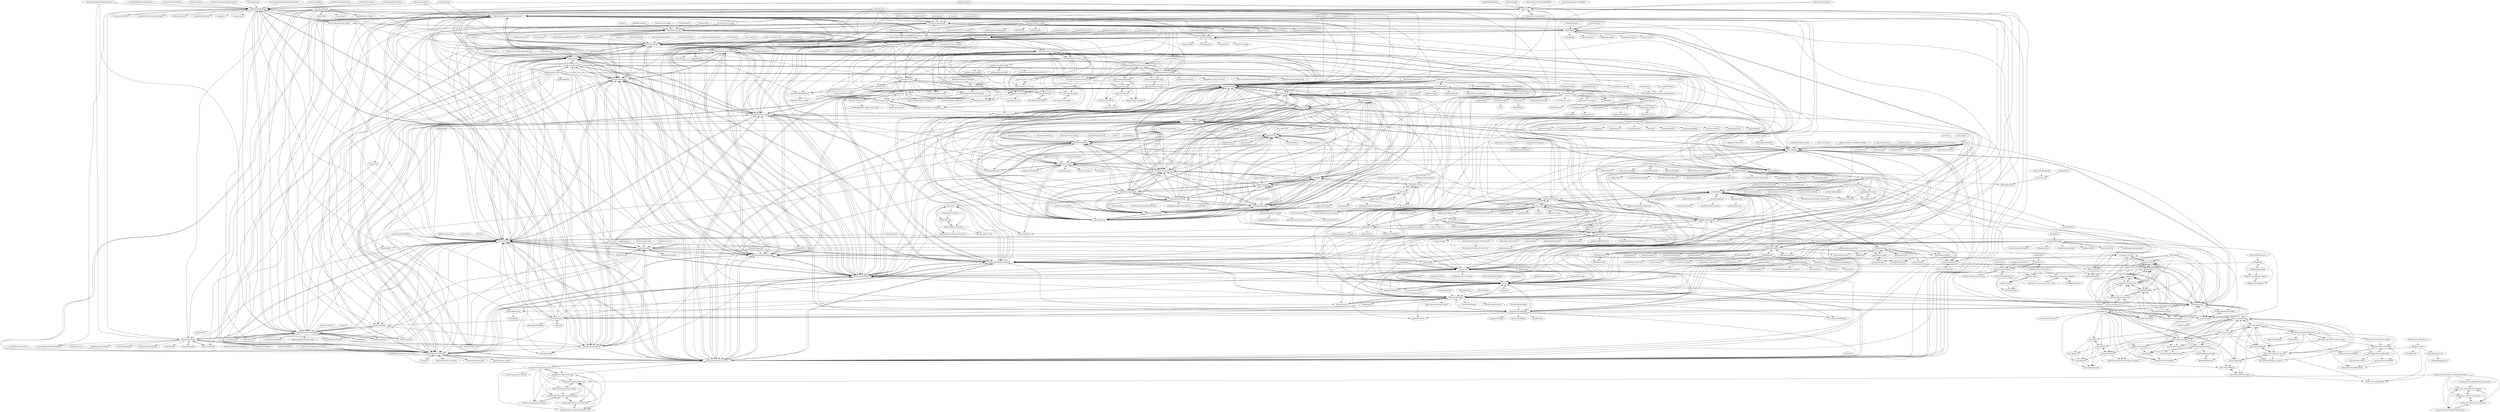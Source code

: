 digraph G {
"HackerPoet/NonEuclidean" -> "CRYTEK/CRYENGINE" ["e"=1]
"NoelFB/Celeste" -> "MonoGame/MonoGame" ["e"=1]
"mapeditor/tiled" -> "MonoGame/MonoGame" ["e"=1]
"mapeditor/tiled" -> "libgdx/libgdx" ["e"=1]
"mapeditor/tiled" -> "cocos2d/cocos2d-x" ["e"=1]
"SFTtech/openage" -> "OpenRCT2/OpenRCT2" ["e"=1]
"SFTtech/openage" -> "OpenRA/OpenRA" ["e"=1]
"SFTtech/openage" -> "spring/spring"
"SFTtech/openage" -> "gameplay3d/gameplay"
"SFTtech/openage" -> "turbulenz/turbulenz_engine"
"SFTtech/openage" -> "AtomicGameEngine/AtomicGameEngine"
"SFTtech/openage" -> "jMonkeyEngine/jmonkeyengine"
"SFTtech/openage" -> "urho3d/urho3d"
"SFTtech/openage" -> "methusalah/OpenRTS"
"SFTtech/openage" -> "superpowers/superpowers-core"
"SFTtech/openage" -> "Gamua/Starling-Framework"
"SFTtech/openage" -> "MonoGame/MonoGame"
"SFTtech/openage" -> "TorqueGameEngines/Torque2D"
"SFTtech/openage" -> "TorqueGameEngines/Torque3D"
"SFTtech/openage" -> "CRYTEK/CRYENGINE"
"ivansafrin/Polycode" -> "zaphire/Monocle-Engine" ["e"=1]
"ivansafrin/Polycode" -> "GameFoundry/BansheeEngine"
"ivansafrin/Polycode" -> "cinder/Cinder" ["e"=1]
"ivansafrin/Polycode" -> "urho3d/urho3d"
"ivansafrin/Polycode" -> "AtomicGameEngine/AtomicGameEngine"
"ivansafrin/Polycode" -> "SiliconStudio/xenko"
"ivansafrin/Polycode" -> "nem0/LumixEngine" ["e"=1]
"ivansafrin/Polycode" -> "crownengine/crown" ["e"=1]
"ivansafrin/Polycode" -> "GarageGames/Torque3D"
"ivansafrin/Polycode" -> "begla/Intrinsic" ["e"=1]
"ivansafrin/Polycode" -> "horde3d/Horde3D" ["e"=1]
"ivansafrin/Polycode" -> "alecthomas/entityx" ["e"=1]
"ivansafrin/Polycode" -> "nasser/zajal" ["e"=1]
"ivansafrin/Polycode" -> "floooh/oryol" ["e"=1]
"ivansafrin/Polycode" -> "gameplay3d/gameplay"
"jMonkeyEngine/jmonkeyengine" -> "methusalah/OpenRTS"
"jMonkeyEngine/jmonkeyengine" -> "turbulenz/turbulenz_engine"
"jMonkeyEngine/jmonkeyengine" -> "gameplay3d/gameplay"
"jMonkeyEngine/jmonkeyengine" -> "Gamua/Starling-Framework"
"jMonkeyEngine/jmonkeyengine" -> "TorqueGameEngines/Torque3D"
"jMonkeyEngine/jmonkeyengine" -> "superpowers/superpowers-core"
"jMonkeyEngine/jmonkeyengine" -> "TorqueGameEngines/Torque2D"
"jMonkeyEngine/jmonkeyengine" -> "spring/spring"
"jMonkeyEngine/jmonkeyengine" -> "AtomicGameEngine/AtomicGameEngine"
"jMonkeyEngine/jmonkeyengine" -> "urho3d/urho3d"
"jMonkeyEngine/jmonkeyengine" -> "libgdx/libgdx"
"jMonkeyEngine/jmonkeyengine" -> "melonjs/melonJS"
"jMonkeyEngine/jmonkeyengine" -> "LWJGL/lwjgl3" ["e"=1]
"jMonkeyEngine/jmonkeyengine" -> "MonoGame/MonoGame"
"jMonkeyEngine/jmonkeyengine" -> "SFTtech/openage"
"codecombat/codecombat" -> "cocos2d/cocos2d-x" ["e"=1]
"google/model-viewer" -> "playcanvas/engine" ["e"=1]
"playcanvas/engine" -> "BabylonJS/Babylon.js" ["e"=1]
"playcanvas/engine" -> "melonjs/melonJS"
"playcanvas/engine" -> "WhitestormJS/whs.js"
"playcanvas/engine" -> "craftyjs/Crafty"
"playcanvas/engine" -> "cocos2d/cocos2d-html5"
"playcanvas/engine" -> "pixijs/pixijs" ["e"=1]
"playcanvas/engine" -> "phaserjs/phaser" ["e"=1]
"playcanvas/engine" -> "wellcaffeinated/PhysicsJS"
"playcanvas/engine" -> "turbulenz/turbulenz_engine"
"playcanvas/engine" -> "AtomicGameEngine/AtomicGameEngine"
"playcanvas/engine" -> "urho3d/urho3d"
"playcanvas/engine" -> "kripken/ammo.js" ["e"=1]
"playcanvas/engine" -> "aframevr/aframe" ["e"=1]
"playcanvas/engine" -> "jagenjo/webglstudio.js" ["e"=1]
"playcanvas/engine" -> "liabru/matter-js" ["e"=1]
"diasurgical/devilution" -> "SFTtech/openage" ["e"=1]
"diasurgical/devilution" -> "CRYTEK/CRYENGINE" ["e"=1]
"liabru/matter-js" -> "piqnt/planck.js" ["e"=1]
"liabru/matter-js" -> "playcanvas/engine" ["e"=1]
"stride3d/stride" -> "MonoGame/MonoGame" ["e"=1]
"stride3d/stride" -> "urho3d/urho3d" ["e"=1]
"love2d/love" -> "coronalabs/corona" ["e"=1]
"love2d/love" -> "MonoGame/MonoGame" ["e"=1]
"love2d/love" -> "orx/orx" ["e"=1]
"kripken/ammo.js" -> "playcanvas/engine" ["e"=1]
"domeengine/dome" -> "ObEngine/ObEngine" ["e"=1]
"domeengine/dome" -> "orx/orx" ["e"=1]
"RandyGaul/cute_framework" -> "orx/orx" ["e"=1]
"melonjs/melonJS" -> "craftyjs/Crafty"
"melonjs/melonJS" -> "methusalah/OpenRTS"
"melonjs/melonJS" -> "turbulenz/turbulenz_engine"
"melonjs/melonJS" -> "superpowers/superpowers-core"
"melonjs/melonJS" -> "gamelab/kiwi.js"
"melonjs/melonJS" -> "AtomicGameEngine/AtomicGameEngine"
"melonjs/melonJS" -> "cocos2d/cocos2d-html5"
"melonjs/melonJS" -> "Gamua/Starling-Framework"
"melonjs/melonJS" -> "piqnt/stage.js"
"melonjs/melonJS" -> "wellcaffeinated/PhysicsJS"
"melonjs/melonJS" -> "spring/spring"
"melonjs/melonJS" -> "TorqueGameEngines/Torque2D"
"melonjs/melonJS" -> "TorqueGameEngines/Torque3D"
"melonjs/melonJS" -> "playcanvas/engine"
"melonjs/melonJS" -> "jMonkeyEngine/jmonkeyengine"
"vcmi/vcmi" -> "SFTtech/openage" ["e"=1]
"yairm210/Unciv" -> "libgdx/libgdx" ["e"=1]
"OpenTTD/OpenTTD" -> "SFTtech/openage" ["e"=1]
"MonoGame/MonoGame" -> "craftworkgames/MonoGame.Extended" ["e"=1]
"MonoGame/MonoGame" -> "stride3d/stride" ["e"=1]
"MonoGame/MonoGame" -> "prime31/Nez" ["e"=1]
"MonoGame/MonoGame" -> "FNA-XNA/FNA" ["e"=1]
"MonoGame/MonoGame" -> "AtomicGameEngine/AtomicGameEngine"
"MonoGame/MonoGame" -> "gameplay3d/gameplay"
"MonoGame/MonoGame" -> "urho3d/urho3d"
"MonoGame/MonoGame" -> "jMonkeyEngine/jmonkeyengine"
"MonoGame/MonoGame" -> "aloisdeniel/awesome-monogame" ["e"=1]
"MonoGame/MonoGame" -> "turbulenz/turbulenz_engine"
"MonoGame/MonoGame" -> "spring/spring"
"MonoGame/MonoGame" -> "libgdx/libgdx"
"MonoGame/MonoGame" -> "cocos2d/cocos2d-x"
"MonoGame/MonoGame" -> "Gamua/Starling-Framework"
"MonoGame/MonoGame" -> "superpowers/superpowers-core"
"dotnet/Silk.NET" -> "MonoGame/MonoGame" ["e"=1]
"GTAmodding/re3" -> "OpenXRay/xray-16" ["e"=1]
"mosra/magnum" -> "urho3d/urho3d" ["e"=1]
"mosra/magnum" -> "GameFoundry/BansheeEngine" ["e"=1]
"google/liquidfun" -> "piqnt/planck.js" ["e"=1]
"google/liquidfun" -> "GameFoundry/BansheeEngine" ["e"=1]
"google/liquidfun" -> "urho3d/urho3d" ["e"=1]
"BabylonJS/Babylon.js" -> "playcanvas/engine" ["e"=1]
"BabylonJS/Babylon.js" -> "melonjs/melonJS" ["e"=1]
"BabylonJS/Babylon.js" -> "WhitestormJS/whs.js" ["e"=1]
"OpenDiablo2/OpenDiablo2" -> "SFTtech/openage" ["e"=1]
"ganelson/inform" -> "PhilMoe/cerberus" ["e"=1]
"ganelson/inform" -> "ObEngine/ObEngine" ["e"=1]
"ganelson/inform" -> "nivanov/cosplay" ["e"=1]
"ganelson/inform" -> "nCine/nCine" ["e"=1]
"ganelson/inform" -> "orx/orx" ["e"=1]
"klembot/twinejs" -> "renpy/renpy" ["e"=1]
"urho3d/urho3d" -> "AtomicGameEngine/AtomicGameEngine"
"urho3d/urho3d" -> "gameplay3d/gameplay"
"urho3d/urho3d" -> "methusalah/OpenRTS"
"urho3d/urho3d" -> "superpowers/superpowers-core"
"urho3d/urho3d" -> "spring/spring"
"urho3d/urho3d" -> "TorqueGameEngines/Torque3D"
"urho3d/urho3d" -> "turbulenz/turbulenz_engine"
"urho3d/urho3d" -> "Gamua/Starling-Framework"
"urho3d/urho3d" -> "nem0/LumixEngine" ["e"=1]
"urho3d/urho3d" -> "TorqueGameEngines/Torque2D"
"urho3d/urho3d" -> "jMonkeyEngine/jmonkeyengine"
"urho3d/urho3d" -> "panda3d/panda3d"
"urho3d/urho3d" -> "GarageGames/Torque3D"
"urho3d/urho3d" -> "GameFoundry/BansheeEngine"
"urho3d/urho3d" -> "bkaradzic/bgfx" ["e"=1]
"OpenRCT2/OpenRCT2" -> "SFTtech/openage" ["e"=1]
"OpenRCT2/OpenRCT2" -> "MonoGame/MonoGame" ["e"=1]
"piqnt/stage.js" -> "gamelab/kiwi.js"
"piqnt/stage.js" -> "ekelokorpi/panda-engine"
"piqnt/stage.js" -> "qiciengine/qiciengine"
"piqnt/stage.js" -> "cookiengineer/lycheejs"
"piqnt/stage.js" -> "melonjs/melonJS"
"piqnt/stage.js" -> "cocos2d/cocos2d-html5"
"piqnt/stage.js" -> "GooTechnologies/goojs"
"piqnt/stage.js" -> "craftyjs/Crafty"
"piqnt/stage.js" -> "piqnt/planck.js"
"piqnt/stage.js" -> "Irrelon/ige"
"piqnt/stage.js" -> "phoboslab/Impact"
"piqnt/stage.js" -> "wellcaffeinated/PhysicsJS"
"piqnt/stage.js" -> "WhitestormJS/whs.js"
"piqnt/stage.js" -> "playcanvas/engine"
"piqnt/stage.js" -> "cloud9c/taro"
"ZeroK-RTS/Zero-K" -> "spring/spring" ["e"=1]
"cocos2d/cocos2d-x" -> "gameplay3d/gameplay"
"cocos2d/cocos2d-x" -> "libgdx/libgdx"
"cocos2d/cocos2d-x" -> "cocos/cocos-engine" ["e"=1]
"cocos2d/cocos2d-x" -> "MonoGame/MonoGame"
"cocos2d/cocos2d-x" -> "spring/spring"
"cocos2d/cocos2d-x" -> "urho3d/urho3d"
"cocos2d/cocos2d-x" -> "turbulenz/turbulenz_engine"
"cocos2d/cocos2d-x" -> "cloudwu/skynet" ["e"=1]
"cocos2d/cocos2d-x" -> "CRYTEK/CRYENGINE"
"cocos2d/cocos2d-x" -> "AtomicGameEngine/AtomicGameEngine"
"cocos2d/cocos2d-x" -> "SFTtech/openage"
"cocos2d/cocos2d-x" -> "NetEase/pomelo" ["e"=1]
"cocos2d/cocos2d-x" -> "Tencent/xLua" ["e"=1]
"cocos2d/cocos2d-x" -> "phaserjs/phaser" ["e"=1]
"cocos2d/cocos2d-x" -> "jMonkeyEngine/jmonkeyengine"
"0ad/0ad" -> "SFTtech/openage" ["e"=1]
"0ad/0ad" -> "spring/spring" ["e"=1]
"HaxeFoundation/haxe" -> "orx/orx" ["e"=1]
"HaxeFoundation/haxe" -> "MonoGame/MonoGame" ["e"=1]
"gosu/gosu" -> "ruby2d/ruby2d" ["e"=1]
"gosu/gosu" -> "PhilMoe/cerberus"
"gosu/gosu" -> "ObEngine/ObEngine"
"gosu/gosu" -> "shoes/shoes4" ["e"=1]
"gosu/gosu" -> "nCine/nCine"
"gosu/gosu" -> "opal/opal" ["e"=1]
"gosu/gosu" -> "orx/orx"
"gosu/gosu" -> "TorqueGameEngines/Torque2D"
"gosu/gosu" -> "methusalah/OpenRTS"
"gosu/gosu" -> "lance-gg/lance"
"gosu/gosu" -> "danini-the-panini/mittsu" ["e"=1]
"gosu/gosu" -> "Esenthel/EsenthelEngine"
"gosu/gosu" -> "superpowers/superpowers-core"
"gosu/gosu" -> "mame/optcarrot" ["e"=1]
"gosu/gosu" -> "victords/minigl" ["e"=1]
"Monika-After-Story/MonikaModDev" -> "renpy/renpy" ["e"=1]
"CorsixTH/CorsixTH" -> "SFTtech/openage" ["e"=1]
"cocos2d/cocos2d-js" -> "cocos2d/cocos2d-html5" ["e"=1]
"cocos2d/cocos2d-js" -> "cocos2d/cocos2d-x" ["e"=1]
"blitz-research/blitz3d" -> "blitz-research/blitzplus"
"blitz-research/blitz3d" -> "blitz-research/blitzmax"
"blitz-research/blitz3d" -> "blitz-research/blitz3d_msvc2017"
"blitz-research/blitz3d" -> "blitz3d-ng/package"
"blitz-research/blitz3d" -> "blitz-research/monkey"
"blitz-research/blitz3d" -> "blitz-research/monkey2"
"blitz-research/blitz3d" -> "TheGameCreators/Dark-Basic-Pro"
"blitz-research/blitz3d" -> "blitz-research/blitz3d_soloud"
"nCine/nCine" -> "orx/orx"
"nCine/nCine" -> "ObEngine/ObEngine"
"nCine/nCine" -> "TorqueGameEngines/Torque2D"
"nCine/nCine" -> "Esenthel/EsenthelEngine"
"nCine/nCine" -> "PhilMoe/cerberus"
"nCine/nCine" -> "jmorton06/Lumos" ["e"=1]
"nCine/nCine" -> "methusalah/OpenRTS"
"nCine/nCine" -> "lance-gg/lance"
"nCine/nCine" -> "TorqueGameEngines/Torque3D"
"nCine/nCine" -> "elnormous/ouzel" ["e"=1]
"nCine/nCine" -> "superpowers/superpowers-core"
"nCine/nCine" -> "wellcaffeinated/PhysicsJS"
"nCine/nCine" -> "asc-community/MxEngine" ["e"=1]
"nCine/nCine" -> "godlikepanos/anki-3d-engine" ["e"=1]
"nCine/nCine" -> "AtomicGameEngine/AtomicGameEngine"
"opentk/opentk" -> "MonoGame/MonoGame" ["e"=1]
"phoboslab/Impact" -> "ekelokorpi/panda-engine"
"phoboslab/Impact" -> "Irrelon/ige"
"phoboslab/Impact" -> "gamelab/kiwi.js"
"phoboslab/Impact" -> "piqnt/stage.js"
"phoboslab/Impact" -> "qiciengine/qiciengine"
"phoboslab/Impact" -> "GooTechnologies/goojs"
"phoboslab/Impact" -> "melonjs/melonJS"
"phoboslab/Impact" -> "craftyjs/Crafty"
"phoboslab/Impact" -> "cocos2d/cocos2d-html5"
"phoboslab/Impact" -> "cloud9c/taro"
"phoboslab/Impact" -> "cookiengineer/lycheejs"
"phoboslab/Impact" -> "piqnt/planck.js"
"phoboslab/Impact" -> "WhitestormJS/whs.js"
"phoboslab/Impact" -> "straker/kontra"
"phoboslab/Impact" -> "playcanvas/engine"
"oxygine/oxygine-framework" -> "GarageGames/Torque2D"
"oxygine/oxygine-framework" -> "hugoam/toy" ["e"=1]
"oxygine/oxygine-framework" -> "nCine/nCine"
"oxygine/oxygine-framework" -> "GameFoundry/BansheeEngine"
"oxygine/oxygine-framework" -> "GameFoundry/bsf" ["e"=1]
"oxygine/oxygine-framework" -> "ObEngine/ObEngine"
"oxygine/oxygine-framework" -> "elnormous/ouzel" ["e"=1]
"oxygine/oxygine-framework" -> "orx/orx"
"oxygine/oxygine-framework" -> "angel2d/angel2d"
"oxygine/oxygine-framework" -> "megamarc/Tilengine" ["e"=1]
"oxygine/oxygine-framework" -> "AdamsLair/duality" ["e"=1]
"oxygine/oxygine-framework" -> "AtomicGameEngine/AtomicGameEngine"
"oxygine/oxygine-framework" -> "horde3d/Horde3D" ["e"=1]
"oxygine/oxygine-framework" -> "o2-engine/o2"
"oxygine/oxygine-framework" -> "gameplay3d/gameplay"
"nem0/LumixEngine" -> "urho3d/urho3d" ["e"=1]
"nem0/LumixEngine" -> "GameFoundry/BansheeEngine" ["e"=1]
"wise9/enchant.js" -> "Arcticjs/Arctic.js"
"wise9/enchant.js" -> "cykod/Quintus"
"wise9/enchant.js" -> "phinajs/phina.js" ["e"=1]
"wise9/enchant.js" -> "cho45/jsdeferred"
"wise9/enchant.js" -> "lokka/lokka"
"wise9/enchant.js" -> "appcelerator/KitchenSink" ["e"=1]
"wise9/enchant.js" -> "amachang/webkitd"
"wise9/enchant.js" -> "craftyjs/Crafty"
"wise9/enchant.js" -> "onaluf/gameQuery" ["e"=1]
"wise9/enchant.js" -> "ippa/jaws" ["e"=1]
"wise9/enchant.js" -> "mythz/jquip" ["e"=1]
"wise9/enchant.js" -> "ekelokorpi/panda-engine"
"wise9/enchant.js" -> "digitalfruit/limejs" ["e"=1]
"wise9/enchant.js" -> "windyakin/Honoka" ["e"=1]
"wise9/enchant.js" -> "webmademovies/popcorn-js" ["e"=1]
"nosir/obelisk.js" -> "jdan/isomer"
"nosir/obelisk.js" -> "jasonlong/isometric-contributions" ["e"=1]
"nosir/obelisk.js" -> "axaq/traviso.js"
"nosir/obelisk.js" -> "elchininet/isometric"
"nosir/obelisk.js" -> "tinker10/D3-Labeler" ["e"=1]
"nosir/obelisk.js" -> "pravj/geopattern" ["e"=1]
"nosir/obelisk.js" -> "beakable/isometric"
"Try/OpenGothic" -> "OpenXRay/xray-16" ["e"=1]
"craftyjs/Crafty" -> "melonjs/melonJS"
"craftyjs/Crafty" -> "cocos2d/cocos2d-html5"
"craftyjs/Crafty" -> "wellcaffeinated/PhysicsJS"
"craftyjs/Crafty" -> "gamelab/kiwi.js"
"craftyjs/Crafty" -> "piqnt/stage.js"
"craftyjs/Crafty" -> "WhitestormJS/whs.js"
"craftyjs/Crafty" -> "ekelokorpi/panda-engine"
"craftyjs/Crafty" -> "playcanvas/engine"
"craftyjs/Crafty" -> "methusalah/OpenRTS"
"craftyjs/Crafty" -> "superpowers/superpowers-core"
"craftyjs/Crafty" -> "turbulenz/turbulenz_engine"
"craftyjs/Crafty" -> "lance-gg/lance"
"craftyjs/Crafty" -> "Gamua/Starling-Framework"
"craftyjs/Crafty" -> "AtomicGameEngine/AtomicGameEngine"
"craftyjs/Crafty" -> "cookiengineer/lycheejs"
"ellisonleao/clumsy-bird" -> "gamelab/kiwi.js" ["e"=1]
"ellisonleao/clumsy-bird" -> "ekelokorpi/panda-engine" ["e"=1]
"jdan/isomer" -> "nosir/obelisk.js"
"jdan/isomer" -> "beakable/isometric"
"jdan/isomer" -> "axaq/traviso.js"
"jdan/isomer" -> "lewster32/phaser-plugin-isometric" ["e"=1]
"jdan/isomer" -> "elchininet/isometric"
"jdan/isomer" -> "Irrelon/ige"
"jdan/isomer" -> "piqnt/stage.js"
"jdan/isomer" -> "jonobr1/two.js" ["e"=1]
"jdan/isomer" -> "lo-th/3d.city" ["e"=1]
"dissimulate/Tearable-Cloth" -> "dissimulate/Clarity"
"dissimulate/Tearable-Cloth" -> "dissimulate/jelly"
"dissimulate/Tearable-Cloth" -> "scanlime/zenphoton"
"dissimulate/Tearable-Cloth" -> "haxiomic/GPU-Fluid-Experiments" ["e"=1]
"dissimulate/Tearable-Cloth" -> "aatishb/drape"
"dissimulate/Tearable-Cloth" -> "subprotocol/verlet-js" ["e"=1]
"dissimulate/Tearable-Cloth" -> "nosir/obelisk.js"
"dissimulate/Tearable-Cloth" -> "kombai/freewall" ["e"=1]
"dissimulate/Tearable-Cloth" -> "soulwire/sketch.js" ["e"=1]
"dissimulate/Tearable-Cloth" -> "szhu/3030" ["e"=1]
"dissimulate/Tearable-Cloth" -> "codrops/RainEffect" ["e"=1]
"dissimulate/Tearable-Cloth" -> "desandro/draggabilly" ["e"=1]
"dissimulate/Tearable-Cloth" -> "maryrosecook/gitlet" ["e"=1]
"GameFoundry/bsf" -> "GameFoundry/BansheeEngine" ["e"=1]
"GameFoundry/bsf" -> "urho3d/urho3d" ["e"=1]
"coronalabs/corona" -> "love2d/love" ["e"=1]
"coronalabs/corona" -> "orx/orx"
"coronalabs/corona" -> "defold/defold" ["e"=1]
"coronalabs/corona" -> "nCine/nCine"
"coronalabs/corona" -> "ObEngine/ObEngine"
"coronalabs/corona" -> "TorqueGameEngines/Torque2D"
"coronalabs/corona" -> "TorqueGameEngines/Torque3D"
"coronalabs/corona" -> "stride3d/stride" ["e"=1]
"coronalabs/corona" -> "panda3d/panda3d"
"coronalabs/corona" -> "AtomicGameEngine/AtomicGameEngine"
"coronalabs/corona" -> "korlibs/korge" ["e"=1]
"coronalabs/corona" -> "superpowers/superpowers-core"
"coronalabs/corona" -> "methusalah/OpenRTS"
"coronalabs/corona" -> "PhilMoe/cerberus"
"coronalabs/corona" -> "urho3d/urho3d"
"ubisoft/massgate" -> "CRYTEK/CRYENGINE" ["e"=1]
"geckosio/geckos.io" -> "lance-gg/lance" ["e"=1]
"floooh/oryol" -> "GameFoundry/BansheeEngine" ["e"=1]
"floooh/oryol" -> "urho3d/urho3d" ["e"=1]
"youzan/zan-proxy" -> "OGSR/OGSR-Engine" ["e"=1]
"nicholas-ochoa/OpenSC2K" -> "SFTtech/openage" ["e"=1]
"panda3d/panda3d" -> "urho3d/urho3d"
"panda3d/panda3d" -> "tobspr/RenderPipeline" ["e"=1]
"panda3d/panda3d" -> "AtomicGameEngine/AtomicGameEngine"
"panda3d/panda3d" -> "gameplay3d/gameplay"
"panda3d/panda3d" -> "OGRECave/ogre" ["e"=1]
"panda3d/panda3d" -> "spring/spring"
"panda3d/panda3d" -> "TorqueGameEngines/Torque3D"
"panda3d/panda3d" -> "orx/orx"
"panda3d/panda3d" -> "GarageGames/Torque3D"
"panda3d/panda3d" -> "stride3d/stride" ["e"=1]
"panda3d/panda3d" -> "nem0/LumixEngine" ["e"=1]
"panda3d/panda3d" -> "methusalah/OpenRTS"
"panda3d/panda3d" -> "nCine/nCine"
"panda3d/panda3d" -> "jMonkeyEngine/jmonkeyengine"
"panda3d/panda3d" -> "turanszkij/WickedEngine" ["e"=1]
"gamelab/kiwi.js" -> "ekelokorpi/panda-engine"
"gamelab/kiwi.js" -> "qiciengine/qiciengine"
"gamelab/kiwi.js" -> "piqnt/stage.js"
"gamelab/kiwi.js" -> "cookiengineer/lycheejs"
"gamelab/kiwi.js" -> "cocos2d/cocos2d-html5"
"gamelab/kiwi.js" -> "GooTechnologies/goojs"
"gamelab/kiwi.js" -> "Irrelon/ige"
"gamelab/kiwi.js" -> "craftyjs/Crafty"
"gamelab/kiwi.js" -> "melonjs/melonJS"
"gamelab/kiwi.js" -> "phoboslab/Impact"
"gamelab/kiwi.js" -> "wellcaffeinated/PhysicsJS"
"gamelab/kiwi.js" -> "WhitestormJS/whs.js"
"gamelab/kiwi.js" -> "piqnt/planck.js"
"gamelab/kiwi.js" -> "cloud9c/taro"
"gamelab/kiwi.js" -> "playcanvas/engine"
"o2-engine/o2" -> "enduro2d/enduro2d"
"beyond-all-reason/Beyond-All-Reason" -> "spring/spring" ["e"=1]
"drawcall/Proton" -> "piqnt/planck.js" ["e"=1]
"bvschaik/julius" -> "SFTtech/openage" ["e"=1]
"timi-liuliang/echo" -> "ObEngine/ObEngine" ["e"=1]
"timi-liuliang/echo" -> "nCine/nCine" ["e"=1]
"orangeduck/Corange" -> "orx/orx" ["e"=1]
"greenheartgames/greenworks" -> "phoboslab/Impact" ["e"=1]
"greenheartgames/greenworks" -> "excaliburjs/Excalibur" ["e"=1]
"RainingChain/rainingchain" -> "beakable/isometric" ["e"=1]
"jugyo/earthquake" -> "migrs/rack-server-pages" ["e"=1]
"blitz-research/blitz3d_msvc2017" -> "blitz-research/blitz3d"
"blitz-research/blitz3d_msvc2017" -> "blitz-research/blitzmax"
"blitz-research/blitz3d_msvc2017" -> "blitz-research/blitzplus"
"blitz-research/blitz3d_msvc2017" -> "blitz3d-ng/package"
"blitz-research/blitz3d_msvc2017" -> "blitz-research/blitzplus_msvc2017"
"blitz-research/blitz3d_msvc2017" -> "ZiYueCommentary/Blitz3D"
"blitz-research/blitzmax" -> "blitz-research/blitz3d"
"blitz-research/blitzmax" -> "blitz-research/blitzplus"
"blitz-research/blitzmax" -> "blitz-research/monkey2"
"blitz-research/blitzmax" -> "blitz-research/blitz3d_msvc2017"
"blitz-research/blitzmax" -> "bmx-ng/bmx-ng"
"blitz-research/blitzmax" -> "blitz-research/monkey"
"blitz-research/blitzmax" -> "PhilMoe/cerberus"
"blitz-research/blitzmax" -> "blitz-research/blitzplus_msvc2017"
"blitz-research/blitzmax" -> "Pakz001/Monkey2examples"
"blitz-research/blitzmax" -> "bmx-ng/bmk"
"blitz-research/blitzmax" -> "maxmods/bah.mod"
"blitz-research/blitzmax" -> "JaviCervera/vortex-cx"
"blitz-research/blitzmax" -> "bmx-ng/bcc"
"blitz-research/blitzplus" -> "blitz-research/blitz3d"
"blitz-research/blitzplus" -> "blitz-research/blitzmax"
"blitz-research/blitzplus" -> "blitz-research/blitzplus_msvc2017"
"blitz-research/blitzplus" -> "blitz-research/blitz3d_msvc2017"
"Esenthel/EsenthelEngine" -> "PhilMoe/cerberus"
"Esenthel/EsenthelEngine" -> "ObEngine/ObEngine"
"Esenthel/EsenthelEngine" -> "nCine/nCine"
"Esenthel/EsenthelEngine" -> "orx/orx"
"Esenthel/EsenthelEngine" -> "TorqueGameEngines/Torque2D"
"Esenthel/EsenthelEngine" -> "TorqueGameEngines/Torque3D"
"Esenthel/EsenthelEngine" -> "methusalah/OpenRTS"
"Esenthel/EsenthelEngine" -> "lance-gg/lance"
"Esenthel/EsenthelEngine" -> "ezEngine/ezEngine" ["e"=1]
"Esenthel/EsenthelEngine" -> "inanevin/LinaEngine" ["e"=1]
"Esenthel/EsenthelEngine" -> "gscept/nebula" ["e"=1]
"Esenthel/EsenthelEngine" -> "aws/lumberyard"
"Esenthel/EsenthelEngine" -> "superpowers/superpowers-core"
"Esenthel/EsenthelEngine" -> "asc-community/MxEngine" ["e"=1]
"Esenthel/EsenthelEngine" -> "jmorton06/Lumos" ["e"=1]
"septag/rizz" -> "orx/orx" ["e"=1]
"aergoio/litetree" -> "Venerons/civis" ["e"=1]
"phoboslab/underrun" -> "starzonmyarmz/js13k-2018"
"phoboslab/underrun" -> "Rybar/js13k2018"
"phoboslab/underrun" -> "phoboslab/q1k3"
"phoboslab/underrun" -> "remvst/everyones-sky"
"phoboslab/underrun" -> "phoboslab/voidcall"
"phoboslab/underrun" -> "nicolas-van/sonant-x"
"phoboslab/underrun" -> "scorp200/td13k"
"phoboslab/underrun" -> "jmankopf/js13k-rewire"
"phoboslab/underrun" -> "straker/kontra"
"phoboslab/underrun" -> "phoboslab/Impact"
"phoboslab/underrun" -> "elliot-nelson/js13k-2018-raven"
"phoboslab/underrun" -> "kutuluk/js13k-2d"
"phoboslab/underrun" -> "sirxemic/js13k-game"
"phoboslab/underrun" -> "tricsi/spacecraft"
"phoboslab/underrun" -> "codyebberson/js13k-battlegrounds"
"liballeg/allegro5" -> "orx/orx" ["e"=1]
"liballeg/allegro5" -> "urho3d/urho3d" ["e"=1]
"AdamsLair/duality" -> "SiliconStudio/xenko" ["e"=1]
"AdamsLair/duality" -> "MonoGame/MonoGame" ["e"=1]
"finom/seemple" -> "ekelokorpi/panda-engine" ["e"=1]
"Megabyteceer/thing-editor" -> "ct-js/ct-js-old" ["e"=1]
"Megabyteceer/thing-editor" -> "ct-js/docs.ctjs.rocks" ["e"=1]
"damian-pastorini/reldens" -> "lance-gg/lance" ["e"=1]
"SonyWWS/ATF" -> "SiliconStudio/xenko" ["e"=1]
"pyglet/pyglet" -> "panda3d/panda3d" ["e"=1]
"Izzimach/react-three-legacy" -> "WhitestormJS/whs.js" ["e"=1]
"JaycieErysdren/MarcLaidlaw-Epistle3" -> "CRYTEK/CRYENGINE" ["e"=1]
"RSamaium/RPG-JS" -> "KilledByAPixel/LittleJS" ["e"=1]
"RSamaium/RPG-JS" -> "melonjs/melonJS" ["e"=1]
"RSamaium/RPG-JS" -> "excaliburjs/Excalibur" ["e"=1]
"ekelokorpi/panda-engine" -> "cookiengineer/lycheejs"
"ekelokorpi/panda-engine" -> "gamelab/kiwi.js"
"ekelokorpi/panda-engine" -> "qiciengine/qiciengine"
"ekelokorpi/panda-engine" -> "Irrelon/ige"
"ekelokorpi/panda-engine" -> "GooTechnologies/goojs"
"ekelokorpi/panda-engine" -> "piqnt/stage.js"
"ekelokorpi/panda-engine" -> "cocos2d/cocos2d-html5"
"ekelokorpi/panda-engine" -> "craftyjs/Crafty"
"ekelokorpi/panda-engine" -> "phoboslab/Impact"
"ekelokorpi/panda-engine" -> "cloud9c/taro"
"ekelokorpi/panda-engine" -> "melonjs/melonJS"
"ekelokorpi/panda-engine" -> "wellcaffeinated/PhysicsJS"
"ekelokorpi/panda-engine" -> "WhitestormJS/whs.js"
"ekelokorpi/panda-engine" -> "piqnt/planck.js"
"OGSR/OGSR-Engine" -> "ixray-team/ixray-1.6-stcop"
"OGSR/OGSR-Engine" -> "OpenXRay/xray-16"
"OGSR/OGSR-Engine" -> "revolucas/CoC-Xray"
"OGSR/OGSR-Engine" -> "xrOxygen/xray-oxygen"
"OGSR/OGSR-Engine" -> "microsoft/azure-maven-plugins" ["e"=1]
"OGSR/OGSR-Engine" -> "PavelBlend/blender-xray"
"OGSR/OGSR-Engine" -> "RedPandaProjects/XRayEngine"
"OGSR/OGSR-Engine" -> "themrdemonized/xray-monolith"
"OGSR/OGSR-Engine" -> "DanceManiac/Advanced-X-Ray-Public"
"OGSR/OGSR-Engine" -> "vmware/vic" ["e"=1]
"OGSR/OGSR-Engine" -> "RedPandaProjects/STALKERonUE"
"OGSR/OGSR-Engine" -> "Im-dex/xray-162"
"OGSR/OGSR-Engine" -> "ShokerStlk/xray-16-SWM"
"OGSR/OGSR-Engine" -> "abramcumner/xray16"
"OGSR/OGSR-Engine" -> "abramcumner/xray_re-tools"
"ixray-team/ixray-1.0-stsoc" -> "ixray-team/ixray-1.5-stcs"
"ixray-team/ixray-1.5-stcs" -> "ixray-team/ixray-1.0-stsoc"
"ixray-team/ixray-1.5-stcs" -> "ixray-team/ixray-1.6-stcop"
"ixray-team/ixray-1.6-stcop" -> "ixray-team/ixray-1.5-stcs"
"ixray-team/ixray-1.6-stcop" -> "RedPandaProjects/XRayEngine"
"ixray-team/ixray-1.6-stcop" -> "Roman-n/HybridXRay"
"ixray-team/ixray-1.6-stcop" -> "DanceManiac/Advanced-X-Ray-Public"
"ixray-team/ixray-1.6-stcop" -> "ixray-team/ixray-1.0-stsoc"
"ixray-team/ixray-1.6-stcop" -> "mortany/stcop_engine_public"
"ixray-team/ixray-1.6-stcop" -> "revolucas/CoC-Xray"
"ixray-team/ixray-1.6-stcop" -> "abramcumner/xray_re-tools"
"ixray-team/ixray-1.6-stcop" -> "themrdemonized/xray-monolith"
"ixray-team/ixray-1.6-stcop" -> "gunslingermod/gunslinger_wpnpatch"
"ixray-team/ixray-1.6-stcop" -> "xray-omp/omp-engine"
"ixray-team/ixray-1.6-stcop" -> "VaIeroK/OGF-tool"
"ixray-team/ixray-1.6-stcop" -> "abramcumner/xray16"
"ixray-team/ixray-1.6-stcop" -> "PavelBlend/blender-xray"
"ixray-team/ixray-1.6-stcop" -> "ShokerStlk/xray-16-SWM"
"KilledByAPixel/ZzFX" -> "keithclark/ZzFXM"
"KilledByAPixel/ZzFX" -> "lifthrasiir/roadroller"
"KilledByAPixel/ZzFX" -> "kutuluk/js13k-2d"
"KilledByAPixel/ZzFX" -> "straker/kontra"
"KilledByAPixel/ZzFX" -> "xem/mini2Dphysics"
"KilledByAPixel/ZzFX" -> "KilledByAPixel/LittleJS"
"KilledByAPixel/ZzFX" -> "kevincennis/TinyMusic"
"KilledByAPixel/ZzFX" -> "lionleaf/dwitter"
"KilledByAPixel/ZzFX" -> "bitnenfer/tiny-canvas"
"KilledByAPixel/ZzFX" -> "csubagio/js13k-robin"
"KilledByAPixel/ZzFX" -> "mbitsnbites/soundbox" ["e"=1]
"KilledByAPixel/ZzFX" -> "Siorki/RegPack"
"KilledByAPixel/ZzFX" -> "mneubrand/jsfxr"
"KilledByAPixel/ZzFX" -> "padenot/ringbuf.js" ["e"=1]
"KilledByAPixel/ZzFX" -> "steffest/BassoonTracker" ["e"=1]
"jmankopf/js13k-rewire" -> "regularkid/offtheline"
"jmankopf/js13k-rewire" -> "tricsi/spacecraft"
"jmankopf/js13k-rewire" -> "sirxemic/js13k-game"
"horde3d/Horde3D" -> "urho3d/urho3d" ["e"=1]
"Decane/SRP" -> "DanceManiac/Advanced-X-Ray-Public"
"Decane/SRP" -> "themrdemonized/xray-monolith"
"Decane/SRP" -> "themrdemonized/STALKER-Anomaly-modded-exes"
"Decane/SRP" -> "mortany/stcop_engine_public"
"vzhou842/example-.io-game" -> "halftheopposite/TOSIOS" ["e"=1]
"vzhou842/example-.io-game" -> "codergautam/swordbattle.io-v1"
"vzhou842/example-.io-game" -> "knagaitsev/dinoman-io"
"vzhou842/example-.io-game" -> "lance-gg/lance"
"tdiary/tdiary-contrib" -> "tdiary/tdiary-core"
"larsch/ocra" -> "gosu/gosu" ["e"=1]
"zaphire/Monocle-Engine" -> "ivansafrin/Polycode" ["e"=1]
"sugyan/live-coder" -> "Nyars"
"beakable/isometric" -> "jdan/isomer"
"beakable/isometric" -> "lewster32/phaser-plugin-isometric" ["e"=1]
"beakable/isometric" -> "Irrelon/ige"
"beakable/isometric" -> "axaq/traviso.js"
"starzonmyarmz/js13k-2018" -> "jmankopf/js13k-rewire"
"starzonmyarmz/js13k-2018" -> "sirxemic/js13k-game"
"starzonmyarmz/js13k-2018" -> "remvst/everyones-sky"
"starzonmyarmz/js13k-2018" -> "regularkid/offtheline"
"starzonmyarmz/js13k-2018" -> "eschatonic/SystemsOffline"
"starzonmyarmz/js13k-2018" -> "Rybar/js13k2018"
"starzonmyarmz/js13k-2018" -> "elliot-nelson/js13k-2018-raven"
"starzonmyarmz/js13k-2018" -> "monsterkodi/konnekt"
"starzonmyarmz/js13k-2018" -> "tricsi/spacecraft"
"kutuluk/js13k-ecs" -> "kutuluk/js13k-2d"
"scorp200/td13k" -> "Rybar/js13k2018"
"enduro2d/enduro2d" -> "Alprog/Judy"
"ninjadev/nin" -> "ninjadev/re" ["e"=1]
"qweasdd136963/OXR_CoC" -> "Baryshev194/x-ray1.0007"
"piesku/goodluck" -> "piesku/backcountry"
"TheGameCreators/GameGuruRepo" -> "TheGameCreators/AGKTier2"
"TheGameCreators/GameGuruRepo" -> "TheGameCreators/AGK-Studio"
"masui/Gyaim" -> "mootoh/Konjac"
"TheGameCreators/AGKTier2" -> "TheGameCreators/AGKIDE"
"TheGameCreators/AGKTier2" -> "TheGameCreators/AGKRepo"
"TheGameCreators/AGKTier2" -> "TheGameCreators/AGK-Studio"
"TheGameCreators/AGKTier2" -> "TheGameCreators/AGKAGE3D"
"TheGameCreators/AGK-Studio" -> "TheGameCreators/AGKTier2"
"TheGameCreators/AGK-Studio" -> "TheGameCreators/AGKAGE3D"
"TheGameCreators/AGK-Studio" -> "TheGameCreators/AGKIDE"
"TheGameCreators/AGK-Studio" -> "KevinCrossDCL/OryUI"
"remvst/everyones-sky" -> "herebefrogs/submersible-warship-2063"
"remvst/everyones-sky" -> "sirxemic/js13k-game"
"ekmartin/bibtex-search" -> "webkom/lego" ["e"=1]
"OpenXRay/xray" -> "OpenXRay/xray-15"
"maxmods/bah.mod" -> "bmx-ng/bmk"
"maxmods/bah.mod" -> "bmx-ng/maxide"
"maxmods/bah.mod" -> "bmx-ng/maxgui.mod"
"maxmods/bah.mod" -> "Hezkore/deprecated-vscode-blitzmax-support"
"lrrrs/nd2d" -> "Gamua/Starling-Framework" ["e"=1]
"ninjadev/revision-invite-2018" -> "ninjadev/pluss"
"ninjadev/revision-invite-2018" -> "ninjadev/re"
"ninjadev/revision-invite-2018" -> "demoscene-source-archive/okiedokie"
"ninjadev/revision-invite-2018" -> "sigvef/texturegen"
"kutuluk/js13k-2d" -> "kutuluk/js13k-ecs"
"gunslingermod/gunslinger_wpnpatch" -> "abramcumner/xray16"
"gunslingermod/gunslinger_wpnpatch" -> "mortany/stcop_engine_public"
"elliot-nelson/js13k-2018-raven" -> "sirxemic/js13k-game"
"mogya/tm_twitter_api" -> "mogya/oauth-adapter"
"bmx-ng/bcc" -> "bmx-ng/bmk"
"bmx-ng/bcc" -> "bmx-ng/maxide"
"bmx-ng/bcc" -> "bmx-ng/maxgui.mod"
"bmx-ng/bcc" -> "bmx-ng/brl.mod"
"Rybar/js13k2018" -> "regularkid/offtheline"
"ninjadev/pluss" -> "ninjadev/zeven"
"ninjadev/pluss" -> "sigvef/texturegen"
"tricsi/spacecraft" -> "jmankopf/js13k-rewire"
"bmx-ng/brl.mod" -> "bmx-ng/maxide"
"bmx-ng/brl.mod" -> "bmx-ng/maxgui.mod"
"itdagene-ntnu/itdagene-webapp" -> "itdagene-ntnu/itdagene"
"itdagene-ntnu/itdagene" -> "itdagene-ntnu/itdagene-webapp"
"gameplay3d/gameplay" -> "AtomicGameEngine/AtomicGameEngine"
"gameplay3d/gameplay" -> "turbulenz/turbulenz_engine"
"gameplay3d/gameplay" -> "TorqueGameEngines/Torque2D"
"gameplay3d/gameplay" -> "spring/spring"
"gameplay3d/gameplay" -> "TorqueGameEngines/Torque3D"
"gameplay3d/gameplay" -> "urho3d/urho3d"
"gameplay3d/gameplay" -> "Gamua/Starling-Framework"
"gameplay3d/gameplay" -> "superpowers/superpowers-core"
"gameplay3d/gameplay" -> "jMonkeyEngine/jmonkeyengine"
"gameplay3d/gameplay" -> "methusalah/OpenRTS"
"gameplay3d/gameplay" -> "GarageGames/Torque3D"
"gameplay3d/gameplay" -> "melonjs/melonJS"
"gameplay3d/gameplay" -> "MonoGame/MonoGame"
"gameplay3d/gameplay" -> "SFTtech/openage"
"gameplay3d/gameplay" -> "GarageGames/Torque2D"
"KilledByAPixel/JSONCrush" -> "KilledByAPixel/ZzFX" ["e"=1]
"4ian/GDevelop" -> "melonjs/melonJS"
"4ian/GDevelop" -> "AtomicGameEngine/AtomicGameEngine"
"4ian/GDevelop" -> "turbulenz/turbulenz_engine"
"4ian/GDevelop" -> "phaserjs/phaser" ["e"=1]
"4ian/GDevelop" -> "gameplay3d/gameplay"
"4ian/GDevelop" -> "MonoGame/MonoGame"
"4ian/GDevelop" -> "superpowers/superpowers-core"
"4ian/GDevelop" -> "spring/spring"
"4ian/GDevelop" -> "jMonkeyEngine/jmonkeyengine"
"4ian/GDevelop" -> "urho3d/urho3d"
"4ian/GDevelop" -> "Gamua/Starling-Framework"
"4ian/GDevelop" -> "playcanvas/engine"
"4ian/GDevelop" -> "BabylonJS/Babylon.js" ["e"=1]
"4ian/GDevelop" -> "SFTtech/openage"
"4ian/GDevelop" -> "methusalah/OpenRTS"
"phoboslab/voidcall" -> "nicolas-van/sonant-x"
"halftheopposite/TOSIOS" -> "lance-gg/lance" ["e"=1]
"IceCreamYou/MainLoop.js" -> "straker/kontra" ["e"=1]
"AtomicGameEngine/AtomicGameEngine" -> "superpowers/superpowers-core"
"AtomicGameEngine/AtomicGameEngine" -> "urho3d/urho3d"
"AtomicGameEngine/AtomicGameEngine" -> "gameplay3d/gameplay"
"AtomicGameEngine/AtomicGameEngine" -> "turbulenz/turbulenz_engine"
"AtomicGameEngine/AtomicGameEngine" -> "methusalah/OpenRTS"
"AtomicGameEngine/AtomicGameEngine" -> "Gamua/Starling-Framework"
"AtomicGameEngine/AtomicGameEngine" -> "TorqueGameEngines/Torque3D"
"AtomicGameEngine/AtomicGameEngine" -> "TorqueGameEngines/Torque2D"
"AtomicGameEngine/AtomicGameEngine" -> "spring/spring"
"AtomicGameEngine/AtomicGameEngine" -> "jMonkeyEngine/jmonkeyengine"
"AtomicGameEngine/AtomicGameEngine" -> "melonjs/melonJS"
"AtomicGameEngine/AtomicGameEngine" -> "GarageGames/Torque3D"
"AtomicGameEngine/AtomicGameEngine" -> "nem0/LumixEngine" ["e"=1]
"AtomicGameEngine/AtomicGameEngine" -> "GameFoundry/BansheeEngine"
"AtomicGameEngine/AtomicGameEngine" -> "MonoGame/MonoGame"
"OpenMW/openmw" -> "OpenXRay/xray-16" ["e"=1]
"OpenMW/openmw" -> "SFTtech/openage" ["e"=1]
"luanti-org/luanti" -> "SFTtech/openage" ["e"=1]
"slembcke/Chipmunk2D" -> "orx/orx" ["e"=1]
"suchipi/hex-engine" -> "suchipi/safety-match"
"suchipi/hex-engine" -> "excaliburjs/Excalibur"
"methusalah/OpenRTS" -> "superpowers/superpowers-core"
"methusalah/OpenRTS" -> "TorqueGameEngines/Torque2D"
"methusalah/OpenRTS" -> "Gamua/Starling-Framework"
"methusalah/OpenRTS" -> "TorqueGameEngines/Torque3D"
"methusalah/OpenRTS" -> "turbulenz/turbulenz_engine"
"methusalah/OpenRTS" -> "AtomicGameEngine/AtomicGameEngine"
"methusalah/OpenRTS" -> "jMonkeyEngine/jmonkeyengine"
"methusalah/OpenRTS" -> "spring/spring"
"methusalah/OpenRTS" -> "gameplay3d/gameplay"
"methusalah/OpenRTS" -> "urho3d/urho3d"
"methusalah/OpenRTS" -> "melonjs/melonJS"
"methusalah/OpenRTS" -> "wellcaffeinated/PhysicsJS"
"methusalah/OpenRTS" -> "lance-gg/lance"
"methusalah/OpenRTS" -> "nCine/nCine"
"methusalah/OpenRTS" -> "orx/orx"
"TorqueGameEngines/Torque3D" -> "TorqueGameEngines/Torque2D"
"TorqueGameEngines/Torque3D" -> "turbulenz/turbulenz_engine"
"TorqueGameEngines/Torque3D" -> "spring/spring"
"TorqueGameEngines/Torque3D" -> "Gamua/Starling-Framework"
"TorqueGameEngines/Torque3D" -> "superpowers/superpowers-core"
"TorqueGameEngines/Torque3D" -> "methusalah/OpenRTS"
"TorqueGameEngines/Torque3D" -> "gameplay3d/gameplay"
"TorqueGameEngines/Torque3D" -> "AtomicGameEngine/AtomicGameEngine"
"TorqueGameEngines/Torque3D" -> "jMonkeyEngine/jmonkeyengine"
"TorqueGameEngines/Torque3D" -> "urho3d/urho3d"
"TorqueGameEngines/Torque3D" -> "orx/orx"
"TorqueGameEngines/Torque3D" -> "nCine/nCine"
"TorqueGameEngines/Torque3D" -> "melonjs/melonJS"
"TorqueGameEngines/Torque3D" -> "ObEngine/ObEngine"
"TorqueGameEngines/Torque3D" -> "Esenthel/EsenthelEngine"
"TorqueGameEngines/Torque2D" -> "TorqueGameEngines/Torque3D"
"TorqueGameEngines/Torque2D" -> "turbulenz/turbulenz_engine"
"TorqueGameEngines/Torque2D" -> "Gamua/Starling-Framework"
"TorqueGameEngines/Torque2D" -> "spring/spring"
"TorqueGameEngines/Torque2D" -> "methusalah/OpenRTS"
"TorqueGameEngines/Torque2D" -> "superpowers/superpowers-core"
"TorqueGameEngines/Torque2D" -> "gameplay3d/gameplay"
"TorqueGameEngines/Torque2D" -> "AtomicGameEngine/AtomicGameEngine"
"TorqueGameEngines/Torque2D" -> "jMonkeyEngine/jmonkeyengine"
"TorqueGameEngines/Torque2D" -> "nCine/nCine"
"TorqueGameEngines/Torque2D" -> "orx/orx"
"TorqueGameEngines/Torque2D" -> "urho3d/urho3d"
"TorqueGameEngines/Torque2D" -> "ObEngine/ObEngine"
"TorqueGameEngines/Torque2D" -> "melonjs/melonJS"
"TorqueGameEngines/Torque2D" -> "PhilMoe/cerberus"
"Gamua/Starling-Framework" -> "TorqueGameEngines/Torque2D"
"Gamua/Starling-Framework" -> "turbulenz/turbulenz_engine"
"Gamua/Starling-Framework" -> "superpowers/superpowers-core"
"Gamua/Starling-Framework" -> "TorqueGameEngines/Torque3D"
"Gamua/Starling-Framework" -> "methusalah/OpenRTS"
"Gamua/Starling-Framework" -> "spring/spring"
"Gamua/Starling-Framework" -> "gameplay3d/gameplay"
"Gamua/Starling-Framework" -> "AtomicGameEngine/AtomicGameEngine"
"Gamua/Starling-Framework" -> "jMonkeyEngine/jmonkeyengine"
"Gamua/Starling-Framework" -> "feathersui/feathersui-starling" ["e"=1]
"Gamua/Starling-Framework" -> "urho3d/urho3d"
"Gamua/Starling-Framework" -> "lrrrs/nd2d" ["e"=1]
"Gamua/Starling-Framework" -> "melonjs/melonJS"
"Gamua/Starling-Framework" -> "mikechambers/as3corelib" ["e"=1]
"Gamua/Starling-Framework" -> "robertpenner/as3-signals" ["e"=1]
"mozilla/BrowserQuest" -> "melonjs/melonJS" ["e"=1]
"TTimo/doom3.gpl" -> "CRYTEK/CRYENGINE" ["e"=1]
"OpenXRay/xray-16" -> "OGSR/OGSR-Engine"
"OpenXRay/xray-16" -> "xrOxygen/xray-oxygen"
"OpenXRay/xray-16" -> "OpenMW/openmw" ["e"=1]
"OpenXRay/xray-16" -> "OpenXRay/xray-15"
"OpenXRay/xray-16" -> "urho3d/urho3d"
"OpenXRay/xray-16" -> "nCine/nCine"
"OpenXRay/xray-16" -> "orx/orx"
"OpenXRay/xray-16" -> "Croteam-official/Serious-Engine" ["e"=1]
"OpenXRay/xray-16" -> "aws/lumberyard"
"OpenXRay/xray-16" -> "FWGS/xash3d-fwgs" ["e"=1]
"OpenXRay/xray-16" -> "xoreos/xoreos" ["e"=1]
"OpenXRay/xray-16" -> "RobertBeckebans/RBDOOM-3-BFG" ["e"=1]
"OpenXRay/xray-16" -> "panda3d/panda3d"
"OpenXRay/xray-16" -> "ixray-team/ixray-1.6-stcop"
"OpenXRay/xray-16" -> "TorqueGameEngines/Torque3D"
"facebookarchive/RakNet" -> "GameFoundry/BansheeEngine" ["e"=1]
"facebookarchive/RakNet" -> "urho3d/urho3d" ["e"=1]
"facebookarchive/RakNet" -> "GarageGames/Torque3D" ["e"=1]
"GameFoundry/BansheeEngine" -> "GameFoundry/bsf" ["e"=1]
"GameFoundry/BansheeEngine" -> "nem0/LumixEngine" ["e"=1]
"GameFoundry/BansheeEngine" -> "begla/Intrinsic" ["e"=1]
"GameFoundry/BansheeEngine" -> "urho3d/urho3d"
"GameFoundry/BansheeEngine" -> "GarageGames/Torque3D"
"GameFoundry/BansheeEngine" -> "AtomicGameEngine/AtomicGameEngine"
"GameFoundry/BansheeEngine" -> "CRYTEK/CRYENGINE"
"GameFoundry/BansheeEngine" -> "SiliconStudio/xenko"
"GameFoundry/BansheeEngine" -> "turanszkij/WickedEngine" ["e"=1]
"GameFoundry/BansheeEngine" -> "mosra/magnum" ["e"=1]
"GameFoundry/BansheeEngine" -> "gameplay3d/gameplay"
"GameFoundry/BansheeEngine" -> "volcoma/EtherealEngine" ["e"=1]
"GameFoundry/BansheeEngine" -> "DiligentGraphics/DiligentEngine" ["e"=1]
"GameFoundry/BansheeEngine" -> "floooh/oryol" ["e"=1]
"GameFoundry/BansheeEngine" -> "alecthomas/entityx" ["e"=1]
"kittykatattack/ga" -> "xem/platform-engine"
"kittykatattack/ga" -> "straker/kontra"
"kittykatattack/ga" -> "kittykatattack/hexi" ["e"=1]
"kittykatattack/ga" -> "xem/miniMusic"
"kittykatattack/ga" -> "xem/miniMinifier"
"kittykatattack/ga" -> "PaulBGD/PixelFont"
"kittykatattack/ga" -> "bitnenfer/tiny-canvas"
"kittykatattack/ga" -> "geoffb/ocelot"
"kittykatattack/ga" -> "nicolas-van/sonant-x"
"NeoAxis/NeoAxisEngine" -> "Esenthel/EsenthelEngine" ["e"=1]
"PurpleKingdomGames/indigo" -> "nivanov/cosplay" ["e"=1]
"ct-js/ct-js-old" -> "KilledByAPixel/LittleJS"
"ct-js/ct-js-old" -> "cstoquer/pixelbox"
"ct-js/ct-js-old" -> "Megabyteceer/thing-editor" ["e"=1]
"ct-js/ct-js-old" -> "ct-js/docs.ctjs.rocks"
"ct-js/ct-js-old" -> "excaliburjs/Excalibur"
"ct-js/ct-js-old" -> "PhaserEditor2D/PhaserEditor2D-v3" ["e"=1]
"ct-js/ct-js-old" -> "defold/defold" ["e"=1]
"ct-js/ct-js-old" -> "straker/kontra"
"ct-js/ct-js-old" -> "deepnight/ldtk" ["e"=1]
"ct-js/ct-js-old" -> "jnsmalm/pixi3d" ["e"=1]
"ct-js/ct-js-old" -> "ct-js/ct-js"
"ct-js/ct-js-old" -> "replit/kaboom"
"ct-js/ct-js-old" -> "godotjs/javascript" ["e"=1]
"ct-js/ct-js-old" -> "pmgl/microstudio" ["e"=1]
"ct-js/ct-js-old" -> "piqnt/stage.js"
"tobspr/RenderPipeline" -> "panda3d/panda3d" ["e"=1]
"OGRECave/ogre-next" -> "urho3d/urho3d" ["e"=1]
"FrictionalGames/AmnesiaTheDarkDescent" -> "CRYTEK/CRYENGINE" ["e"=1]
"RedPandaProjects/UnrealEngine" -> "RedPandaProjects/XRayEngine" ["e"=1]
"storm-devs/storm-engine" -> "OpenXRay/xray-16" ["e"=1]
"gideros/gideros" -> "orx/orx" ["e"=1]
"gideros/gideros" -> "ObEngine/ObEngine" ["e"=1]
"gideros/gideros" -> "cstoquer/pixelbox" ["e"=1]
"gideros/gideros" -> "nCine/nCine" ["e"=1]
"gideros/gideros" -> "coronalabs/corona" ["e"=1]
"SiliconStudio/xenko" -> "GameFoundry/BansheeEngine"
"SiliconStudio/xenko" -> "AdamsLair/duality" ["e"=1]
"SiliconStudio/xenko" -> "sharpdx/SharpDX" ["e"=1]
"SiliconStudio/xenko" -> "GarageGames/Torque3D"
"SiliconStudio/xenko" -> "AtomicGameEngine/AtomicGameEngine"
"SiliconStudio/xenko" -> "urho3d/urho3d"
"SiliconStudio/xenko" -> "stride3d/stride" ["e"=1]
"SiliconStudio/xenko" -> "SonyWWS/LevelEditor" ["e"=1]
"SiliconStudio/xenko" -> "CRYTEK/CRYENGINE"
"SiliconStudio/xenko" -> "playdeadgames/temporal" ["e"=1]
"SiliconStudio/xenko" -> "nem0/LumixEngine" ["e"=1]
"SiliconStudio/xenko" -> "mono/VulkanSharp" ["e"=1]
"SiliconStudio/xenko" -> "dariomanesku/cmftStudio" ["e"=1]
"SiliconStudio/xenko" -> "veldrid/veldrid" ["e"=1]
"SiliconStudio/xenko" -> "microsoft/DirectXShaderCompiler" ["e"=1]
"igrigorik/bugspots" -> "Arcticjs/Arctic.js" ["e"=1]
"igrigorik/bugspots" -> "lokka/lokka" ["e"=1]
"Q42/0hh1" -> "ekelokorpi/panda-engine" ["e"=1]
"away3d/away3d-core-fp11" -> "Gamua/Starling-Framework" ["e"=1]
"SonyWWS/LevelEditor" -> "SiliconStudio/xenko" ["e"=1]
"SonyWWS/LevelEditor" -> "GameFoundry/BansheeEngine" ["e"=1]
"PhaserEditor2D/PhaserEditor2D-v3" -> "ct-js/ct-js-old" ["e"=1]
"cloud9c/taro" -> "ekelokorpi/panda-engine"
"cloud9c/taro" -> "Irrelon/ige"
"cloud9c/taro" -> "qiciengine/qiciengine"
"cloud9c/taro" -> "GooTechnologies/goojs"
"cloud9c/taro" -> "gamelab/kiwi.js"
"cloud9c/taro" -> "phoboslab/Impact"
"cloud9c/taro" -> "piqnt/stage.js"
"cloud9c/taro" -> "straker/kontra"
"cloud9c/taro" -> "cocos2d/cocos2d-html5"
"cloud9c/taro" -> "craftyjs/Crafty"
"cloud9c/taro" -> "cookiengineer/lycheejs"
"simple2d/simple2d" -> "orx/orx" ["e"=1]
"cookiengineer/lycheejs" -> "ekelokorpi/panda-engine"
"cookiengineer/lycheejs" -> "gamelab/kiwi.js"
"cookiengineer/lycheejs" -> "qiciengine/qiciengine"
"cookiengineer/lycheejs" -> "Irrelon/ige"
"cookiengineer/lycheejs" -> "GooTechnologies/goojs"
"cookiengineer/lycheejs" -> "cocos2d/cocos2d-html5"
"cookiengineer/lycheejs" -> "piqnt/stage.js"
"cookiengineer/lycheejs" -> "craftyjs/Crafty"
"cookiengineer/lycheejs" -> "Meniny/Fire"
"cookiengineer/lycheejs" -> "Artificial-Engineering/lycheejs-guide"
"cookiengineer/lycheejs" -> "melonjs/melonJS"
"cookiengineer/lycheejs" -> "wellcaffeinated/PhysicsJS"
"cookiengineer/lycheejs" -> "benbalter/congressional-districts" ["e"=1]
"cookiengineer/lycheejs" -> "phoboslab/Impact"
"cookiengineer/lycheejs" -> "WhitestormJS/whs.js"
"lewster32/phaser-plugin-isometric" -> "beakable/isometric" ["e"=1]
"keithclark/ZzFXM" -> "KilledByAPixel/ZzFX"
"keithclark/ZzFXM" -> "nicolas-van/sonant-x"
"keithclark/ZzFXM" -> "mbitsnbites/soundbox" ["e"=1]
"webkom/lego" -> "webkom/lego-webapp"
"webkom/lego" -> "itdagene-ntnu/itdagene-webapp"
"webkom/lego" -> "stianjensen/shortsdag.no"
"webkom/lego" -> "itdagene-ntnu/itdagene"
"amachang/webkitd" -> "naoya/HBFav"
"amachang/webkitd" -> "twada/qunit-tap"
"flyover/box2d.ts" -> "piqnt/planck.js" ["e"=1]
"elchininet/isometric" -> "elchininet/isometric-css"
"OpenXRay/xray-15" -> "OpenXRay/xray"
"OpenXRay/xray-15" -> "CrossVR/xray"
"OpenXRay/xray-15" -> "qweasdd136963/OXR_CoC"
"OpenXRay/xray-15" -> "revolucas/CoC-Xray"
"PavelBlend/blender-xray" -> "VaIeroK/OGF-tool"
"PavelBlend/blender-xray" -> "revolucas/CoC-Xray"
"PavelBlend/blender-xray" -> "ixray-team/ixray-1.6-stcop"
"PavelBlend/blender-xray" -> "Roman-n/HybridXRay"
"PavelBlend/blender-xray" -> "abramcumner/xray_re-tools"
"PavelBlend/blender-xray" -> "RedPandaProjects/XRayEngine"
"PavelBlend/blender-xray" -> "revolucas/AXRToolset"
"PavelBlend/blender-xray" -> "VaIeroK/XrayExportTool"
"PavelBlend/blender-xray" -> "DanceManiac/Advanced-X-Ray-Public"
"PavelBlend/blender-xray" -> "mortany/stcop_engine_public"
"PavelBlend/blender-xray" -> "themrdemonized/STALKER-Anomaly-modded-exes"
"PavelBlend/blender-xray" -> "OGSR/OGSR-Engine"
"PavelBlend/blender-xray" -> "AziatkaVictor/ltx-support"
"PavelBlend/blender-xray" -> "gunslingermod/gunslinger_wpnpatch"
"PavelBlend/blender-xray" -> "rayofhope-dev/dialog-editor"
"RedPandaProjects/XRayEngine" -> "RedPandaProjects/STALKERonUE"
"RedPandaProjects/XRayEngine" -> "ixray-team/ixray-1.6-stcop"
"RedPandaProjects/XRayEngine" -> "mortany/stcop_engine_public"
"RedPandaProjects/XRayEngine" -> "Roman-n/HybridXRay"
"RedPandaProjects/XRayEngine" -> "revolucas/CoC-Xray"
"RedPandaProjects/XRayEngine" -> "gunslingermod/gunslinger_wpnpatch"
"RedPandaProjects/XRayEngine" -> "xray-omp/omp-engine"
"RedPandaProjects/XRayEngine" -> "ShokerStlk/xray-16-SWM"
"RedPandaProjects/XRayEngine" -> "Im-dex/xray-162"
"RedPandaProjects/XRayEngine" -> "VaIeroK/OGF-tool"
"RedPandaProjects/XRayEngine" -> "abramcumner/xray16"
"RedPandaProjects/XRayEngine" -> "abramcumner/xray_re-tools"
"xray-omp/omp-engine" -> "xray-omp/omp-gamedata"
"Jabka666/scpcb-ue-my" -> "ZiYueCommentary/Blitz3D"
"Jabka666/scpcb-ue-my" -> "AnalogFeelings/cbre-ex"
"cho45/jsdeferred" -> "zentooo/Riddle.js"
"cho45/jsdeferred" -> "mogya/tm_twitter_api"
"cho45/jsdeferred" -> "amachang/webkitd"
"TheGameCreators/AGKIDE" -> "TheGameCreators/AGKAGE3D"
"xray-omp/omp-gamedata" -> "xray-omp/omp-engine"
"kevincennis/TinyMusic" -> "PaulBGD/PixelFont"
"kevincennis/TinyMusic" -> "js13kGames/js13kserver"
"kevincennis/TinyMusic" -> "mneubrand/jsfxr"
"nicolas-van/sonant-x" -> "nicolas-van/sonant-x-live"
"nicolas-van/sonant-x" -> "Rybar/js13k2018"
"nicolas-van/sonant-x-live" -> "nicolas-van/sonant-x"
"webkom/lego-webapp" -> "webkom/lego"
"webkom/lego-webapp" -> "itdagene-ntnu/itdagene-webapp"
"bmx-ng/bmk" -> "maxmods/bah.mod"
"bmx-ng/bmk" -> "bmx-ng/bcc"
"bmx-ng/bmk" -> "bmx-ng/maxide"
"bmx-ng/bmk" -> "bmx-ng/maxgui.mod"
"bmx-ng/bmk" -> "bmx-ng/brl.mod"
"mortany/xray" -> "Nocturning-studio/Nocturning-studio-platform-X"
"demoscene-source-archive/oscar-s-chair" -> "demoscene-source-archive/okiedokie"
"demoscene-source-archive/okiedokie" -> "demoscene-source-archive/oscar-s-chair"
"demoscene-source-archive/okiedokie" -> "armak/Hydrokinetics"
"bmx-ng/maxide" -> "bmx-ng/maxgui.mod"
"FlaxEngine/FlaxEngine" -> "urho3d/urho3d" ["e"=1]
"EpicGames/Signup" -> "CRYTEK/CRYENGINE" ["e"=1]
"o3de/o3de" -> "aws/lumberyard" ["e"=1]
"endless-sky/endless-sky" -> "SFTtech/openage" ["e"=1]
"halpz/re3" -> "OpenXRay/xray-16" ["e"=1]
"MihailRis/voxelcore" -> "OpenXRay/xray-16" ["e"=1]
"owenashurst/agar.io-clone" -> "lance-gg/lance" ["e"=1]
"leereilly/games" -> "SFTtech/openage" ["e"=1]
"leereilly/games" -> "CRYTEK/CRYENGINE" ["e"=1]
"leereilly/games" -> "libgdx/libgdx" ["e"=1]
"id-Software/Quake-III-Arena" -> "CRYTEK/CRYENGINE" ["e"=1]
"craftworkgames/MonoGame.Extended" -> "MonoGame/MonoGame" ["e"=1]
"xamarin/urho" -> "urho3d/urho3d" ["e"=1]
"freeCodeCamp/LearnToCodeRPG" -> "renpy/renpy" ["e"=1]
"ValveSoftware/openvr" -> "CRYTEK/CRYENGINE" ["e"=1]
"orx/orx" -> "nCine/nCine"
"orx/orx" -> "ObEngine/ObEngine"
"orx/orx" -> "TorqueGameEngines/Torque2D"
"orx/orx" -> "Esenthel/EsenthelEngine"
"orx/orx" -> "PhilMoe/cerberus"
"orx/orx" -> "methusalah/OpenRTS"
"orx/orx" -> "TorqueGameEngines/Torque3D"
"orx/orx" -> "lance-gg/lance"
"orx/orx" -> "superpowers/superpowers-core"
"orx/orx" -> "AtomicGameEngine/AtomicGameEngine"
"orx/orx" -> "Gamua/Starling-Framework"
"orx/orx" -> "septag/rizz" ["e"=1]
"orx/orx" -> "wellcaffeinated/PhysicsJS"
"orx/orx" -> "crownengine/crown" ["e"=1]
"orx/orx" -> "megamarc/Tilengine" ["e"=1]
"AlmasB/FXGL" -> "jMonkeyEngine/jmonkeyengine" ["e"=1]
"AlmasB/FXGL" -> "libgdx/libgdx" ["e"=1]
"TheCherno/Sparky" -> "GameFoundry/BansheeEngine" ["e"=1]
"KeenSoftwareHouse/SpaceEngineers" -> "CRYTEK/CRYENGINE" ["e"=1]
"KeenSoftwareHouse/SpaceEngineers" -> "GameFoundry/BansheeEngine" ["e"=1]
"KeenSoftwareHouse/SpaceEngineers" -> "SiliconStudio/xenko" ["e"=1]
"cocos2d/cocos2d-html5" -> "craftyjs/Crafty"
"cocos2d/cocos2d-html5" -> "gamelab/kiwi.js"
"cocos2d/cocos2d-html5" -> "ekelokorpi/panda-engine"
"cocos2d/cocos2d-html5" -> "wellcaffeinated/PhysicsJS"
"cocos2d/cocos2d-html5" -> "melonjs/melonJS"
"cocos2d/cocos2d-html5" -> "cocos2d/cocos2d-js" ["e"=1]
"cocos2d/cocos2d-html5" -> "cookiengineer/lycheejs"
"cocos2d/cocos2d-html5" -> "piqnt/stage.js"
"cocos2d/cocos2d-html5" -> "qiciengine/qiciengine"
"cocos2d/cocos2d-html5" -> "GooTechnologies/goojs"
"cocos2d/cocos2d-html5" -> "WhitestormJS/whs.js"
"cocos2d/cocos2d-html5" -> "methusalah/OpenRTS"
"cocos2d/cocos2d-html5" -> "Irrelon/ige"
"cocos2d/cocos2d-html5" -> "superpowers/superpowers-core"
"cocos2d/cocos2d-html5" -> "playcanvas/engine"
"nillerusr/source-engine" -> "OpenXRay/xray-16" ["e"=1]
"replit/kaboom" -> "kaplayjs/kaplay"
"replit/kaboom" -> "KilledByAPixel/LittleJS"
"replit/kaboom" -> "excaliburjs/Excalibur"
"replit/kaboom" -> "ct-js/ct-js-old"
"replit/kaboom" -> "straker/kontra"
"replit/kaboom" -> "melonjs/melonJS"
"replit/kaboom" -> "phoboslab/Impact"
"replit/kaboom" -> "cloud9c/taro"
"replit/kaboom" -> "piqnt/stage.js"
"replit/kaboom" -> "NateTheGreatt/bitECS" ["e"=1]
"replit/kaboom" -> "rexrainbow/phaser3-rex-notes" ["e"=1]
"replit/kaboom" -> "piqnt/planck.js"
"replit/kaboom" -> "craftyjs/Crafty"
"replit/kaboom" -> "replit/replit-py" ["e"=1]
"replit/kaboom" -> "liabru/matter-js" ["e"=1]
"itchio/itch" -> "superpowers/superpowers-core" ["e"=1]
"greggman/html5bytebeat" -> "SthephanShinkufag/bytebeat-composer"
"greggman/html5bytebeat" -> "darius/bytebeat"
"greggman/html5bytebeat" -> "sebpiq/WebPd" ["e"=1]
"greggman/html5bytebeat" -> "TuesdayNightMachines/Bytebeats"
"greggman/html5bytebeat" -> "erlehmann/libglitch"
"aemkei/tixy" -> "doersino/tixyz"
"intel/appframework" -> "Arcticjs/Arctic.js" ["e"=1]
"Arcticjs/Arctic.js" -> "ken39arg/FlashForward"
"Arcticjs/Arctic.js" -> "wise9/enchant.js"
"Arcticjs/Arctic.js" -> "cho45/jsdeferred"
"Arcticjs/Arctic.js" -> "amachang/webkitd"
"Arcticjs/Arctic.js" -> "rti7743/kaden_voice"
"Arcticjs/Arctic.js" -> "migrs/rack-server-pages"
"Arcticjs/Arctic.js" -> "masui/Gyaim"
"Arcticjs/Arctic.js" -> "cookpad/chanko" ["e"=1]
"Arcticjs/Arctic.js" -> "sugyan/live-coder"
"Arcticjs/Arctic.js" -> "lokka/lokka"
"CensoredUsername/unrpyc" -> "renpy/renpy" ["e"=1]
"axaq/traviso.js" -> "elchininet/isometric"
"axaq/traviso.js" -> "beakable/isometric"
"axaq/traviso.js" -> "jdan/isomer"
"axaq/traviso.js" -> "lewster32/phaser-plugin-isometric" ["e"=1]
"chandlerprall/Physijs" -> "WhitestormJS/whs.js" ["e"=1]
"jriecken/sat-js" -> "piqnt/planck.js" ["e"=1]
"Monogatari/Monogatari" -> "renpy/renpy" ["e"=1]
"Monogatari/Monogatari" -> "ct-js/ct-js-old" ["e"=1]
"kripken/box2d.js" -> "piqnt/planck.js" ["e"=1]
"kripken/box2d.js" -> "wellcaffeinated/PhysicsJS" ["e"=1]
"cykod/Quintus" -> "wise9/enchant.js"
"cykod/Quintus" -> "ekelokorpi/panda-engine"
"cykod/Quintus" -> "melonjs/melonJS"
"cykod/Quintus" -> "craftyjs/Crafty"
"cykod/Quintus" -> "qiciengine/qiciengine"
"cykod/Quintus" -> "gamelab/kiwi.js"
"cykod/Quintus" -> "piqnt/stage.js"
"cykod/Quintus" -> "max-mapper/voxel-engine" ["e"=1]
"cykod/Quintus" -> "cocos2d/cocos2d-html5"
"cykod/Quintus" -> "williammalone/BlocksJS"
"oklemenz/PrinceJS" -> "ultrabolido/PrinceJS"
"oklemenz/PrinceJS" -> "oklemenz/Dune2JS"
"oklemenz/PrinceJS" -> "jmechner/Prince-of-Persia-Apple-II" ["e"=1]
"oklemenz/PrinceJS" -> "NagyD/SDLPoP" ["e"=1]
"oklemenz/PrinceJS" -> "oklemenz/LemmingsJS"
"oklemenz/PrinceJS" -> "phoboslab/q1k3"
"mozilla/shumway" -> "Gamua/Starling-Framework" ["e"=1]
"straker/kontra" -> "kittykatattack/ga"
"straker/kontra" -> "xem/platform-engine"
"straker/kontra" -> "KilledByAPixel/LittleJS"
"straker/kontra" -> "rezoner/playground"
"straker/kontra" -> "KilledByAPixel/ZzFX"
"straker/kontra" -> "kutuluk/js13k-2d"
"straker/kontra" -> "kutuluk/js13k-ecs"
"straker/kontra" -> "piesku/goodluck"
"straker/kontra" -> "excaliburjs/Excalibur"
"straker/kontra" -> "PaulBGD/PixelFont"
"straker/kontra" -> "ct-js/ct-js-old"
"straker/kontra" -> "sporadic-labs/tile-extruder" ["e"=1]
"straker/kontra" -> "mbitsnbites/soundbox" ["e"=1]
"straker/kontra" -> "Raiper34/awesome-phaser" ["e"=1]
"straker/kontra" -> "digitsensitive/phaser3-typescript" ["e"=1]
"lifthrasiir/roadroller" -> "KilledByAPixel/ZzFX"
"lifthrasiir/roadroller" -> "js13kGames/js13kBreakouts"
"pmgl/microstudio" -> "ct-js/ct-js-old" ["e"=1]
"pmgl/microstudio" -> "cstoquer/pixelbox" ["e"=1]
"pmgl/microstudio" -> "KilledByAPixel/LittleJS" ["e"=1]
"pmgl/microstudio" -> "coronalabs/corona" ["e"=1]
"robotlegs/robotlegs-framework" -> "Gamua/Starling-Framework" ["e"=1]
"rezoner/playground" -> "rezoner/CanvasQuery"
"rezoner/playground" -> "straker/kontra"
"rezoner/playground" -> "mozilla/devtools-perf-game"
"mbitsnbites/soundbox" -> "nicolas-van/sonant-x" ["e"=1]
"mbitsnbites/soundbox" -> "xem/miniMusic" ["e"=1]
"AdamAtomic/flixel" -> "Gamua/Starling-Framework" ["e"=1]
"geoffb/dawnbringer-palettes" -> "geoffb/ocelot"
"timetocode/nengi" -> "lance-gg/lance" ["e"=1]
"dyn4j/dyn4j" -> "gurkenlabs/litiengine" ["e"=1]
"feathersui/feathersui-starling" -> "Gamua/Starling-Framework" ["e"=1]
"nivanov/cosplay" -> "PhilMoe/cerberus"
"nivanov/cosplay" -> "PurpleKingdomGames/indigo" ["e"=1]
"nivanov/cosplay" -> "ObEngine/ObEngine"
"nivanov/cosplay" -> "dacr/zio-lmdb"
"wonkey-coders/wonkey" -> "engor/Ted2Go"
"wonkey-coders/wonkey" -> "peterigz/timelinefx.monkey2"
"wonkey-coders/wonkey" -> "Hezkore/deprecated-vscode-blitzmax-support"
"wonkey-coders/wonkey" -> "blitz-research/monkey2"
"wonkey-coders/wonkey" -> "maxmods/bah.mod"
"ultrabolido/PrinceJS" -> "oklemenz/PrinceJS"
"michaelmcmillan/awesome-ntnu" -> "stianjensen/shortsdag.no"
"bmx-ng/bmx-ng" -> "maxmods/bah.mod"
"bmx-ng/bmx-ng" -> "bmx-ng/bmk"
"bmx-ng/bmx-ng" -> "bmx-ng/bcc"
"bmx-ng/bmx-ng" -> "Hezkore/deprecated-vscode-blitzmax-support"
"bmx-ng/bmx-ng" -> "blitz-research/monkey2"
"bmx-ng/bmx-ng" -> "PhilMoe/cerberus"
"bmx-ng/bmx-ng" -> "blitz3d-ng/package"
"bmx-ng/bmx-ng" -> "bmx-ng/maxide"
"bmx-ng/bmx-ng" -> "blitz-research/blitzmax"
"bmx-ng/bmx-ng" -> "blitz-research/libsgd"
"bmx-ng/bmx-ng" -> "markcwm/openb3d.mod"
"bmx-ng/bmx-ng" -> "wonkey-coders/wonkey"
"RAX-Anomaly/MagsRedux" -> "ahuyn/anomaly-wpo"
"RAX-Anomaly/MagsRedux" -> "ahuyn/anomaly-opo"
"RAX-Anomaly/MagsRedux" -> "ahuyn/anomaly-compilation"
"RAX-Anomaly/MagsRedux" -> "themrdemonized/STALKER-Anomaly-modded-exes"
"RAX-Anomaly/MagsRedux" -> "ahuyn/anomaly-speed"
"ahuyn/anomaly-wpo" -> "ahuyn/anomaly-opo"
"ahuyn/anomaly-wpo" -> "ahuyn/anomaly-speed"
"ahuyn/anomaly-wpo" -> "ahuyn/anomaly-compilation"
"ahuyn/anomaly-opo" -> "ahuyn/anomaly-wpo"
"ahuyn/anomaly-opo" -> "ahuyn/anomaly-speed"
"ahuyn/anomaly-opo" -> "ahuyn/anomaly-exo"
"ahuyn/anomaly-opo" -> "ahuyn/anomaly-compilation"
"JaviCervera/vortex-cx" -> "adamredwoods/minib3d-monkey"
"rayofhope-dev/npc-editor" -> "rayofhope-dev/dialog-editor"
"draperunner/kramster" -> "stianjensen/shortsdag.no"
"MikeHart66/fantomEngine" -> "MikeHart66/fantomX"
"jagenjo/webglstudio.js" -> "playcanvas/engine" ["e"=1]
"jagenjo/webglstudio.js" -> "WhitestormJS/whs.js" ["e"=1]
"FNA-XNA/FNA" -> "MonoGame/MonoGame" ["e"=1]
"WhitestormJS/whs.js" -> "craftyjs/Crafty"
"WhitestormJS/whs.js" -> "wellcaffeinated/PhysicsJS"
"WhitestormJS/whs.js" -> "cocos2d/cocos2d-html5"
"WhitestormJS/whs.js" -> "melonjs/melonJS"
"WhitestormJS/whs.js" -> "playcanvas/engine"
"WhitestormJS/whs.js" -> "superpowers/superpowers-core"
"WhitestormJS/whs.js" -> "turbulenz/turbulenz_engine"
"WhitestormJS/whs.js" -> "piqnt/planck.js"
"WhitestormJS/whs.js" -> "GooTechnologies/goojs"
"WhitestormJS/whs.js" -> "lance-gg/lance"
"WhitestormJS/whs.js" -> "methusalah/OpenRTS"
"WhitestormJS/whs.js" -> "gamelab/kiwi.js"
"WhitestormJS/whs.js" -> "AtomicGameEngine/AtomicGameEngine"
"WhitestormJS/whs.js" -> "piqnt/stage.js"
"WhitestormJS/whs.js" -> "BabylonJS/Babylon.js" ["e"=1]
"aframevr/aframe" -> "playcanvas/engine" ["e"=1]
"KilledByAPixel/LittleJS" -> "ObEngine/ObEngine"
"KilledByAPixel/LittleJS" -> "melonjs/melonJS"
"KilledByAPixel/LittleJS" -> "straker/kontra"
"KilledByAPixel/LittleJS" -> "lance-gg/lance"
"KilledByAPixel/LittleJS" -> "ct-js/ct-js-old"
"KilledByAPixel/LittleJS" -> "PhilMoe/cerberus"
"KilledByAPixel/LittleJS" -> "nCine/nCine"
"KilledByAPixel/LittleJS" -> "orx/orx"
"KilledByAPixel/LittleJS" -> "superpowers/superpowers-core"
"KilledByAPixel/LittleJS" -> "TorqueGameEngines/Torque2D"
"KilledByAPixel/LittleJS" -> "replit/kaboom"
"KilledByAPixel/LittleJS" -> "wellcaffeinated/PhysicsJS"
"KilledByAPixel/LittleJS" -> "methusalah/OpenRTS"
"KilledByAPixel/LittleJS" -> "craftyjs/Crafty"
"KilledByAPixel/LittleJS" -> "excaliburjs/Excalibur"
"colyseus/colyseus" -> "lance-gg/lance" ["e"=1]
"colyseus/colyseus" -> "playcanvas/engine" ["e"=1]
"superpowers-extra/discover-superpowers-game" -> "superpowers-extra/hunt-the-yeti-game"
"superpowers-extra/discover-superpowers-game" -> "superpowers-extra/fat-kevin-game"
"superpowers-extra/discover-superpowers-game" -> "superpowers-extra/snow-world-game"
"superpowers-extra/discover-superpowers-game" -> "superpowers-extra/lumberjack-jacques-game"
"superpowers-extra/discover-superpowers-game" -> "superpowers-extra/residence-gudul-game"
"superpowers-extra/discover-superpowers-game" -> "superpowers/superpowers-web"
"superpowers-extra/snow-world-game" -> "superpowers-extra/hunt-the-yeti-game"
"superpowers-extra/snow-world-game" -> "superpowers-extra/fat-kevin-game"
"superpowers-extra/snow-world-game" -> "superpowers-extra/residence-gudul-game"
"vmware/vic" -> "OGSR/OGSR-Engine" ["e"=1]
"megamarc/Tilengine" -> "orx/orx" ["e"=1]
"megamarc/Tilengine" -> "nCine/nCine" ["e"=1]
"megamarc/Tilengine" -> "ObEngine/ObEngine" ["e"=1]
"renpy/renpy" -> "panda3d/panda3d"
"renpy/renpy" -> "methusalah/OpenRTS"
"renpy/renpy" -> "superpowers/superpowers-core"
"renpy/renpy" -> "CensoredUsername/unrpyc" ["e"=1]
"renpy/renpy" -> "love2d/love" ["e"=1]
"renpy/renpy" -> "wellcaffeinated/PhysicsJS"
"renpy/renpy" -> "AtomicGameEngine/AtomicGameEngine"
"renpy/renpy" -> "turbulenz/turbulenz_engine"
"renpy/renpy" -> "craftyjs/Crafty"
"renpy/renpy" -> "orx/orx"
"renpy/renpy" -> "Gamua/Starling-Framework"
"renpy/renpy" -> "spring/spring"
"renpy/renpy" -> "TorqueGameEngines/Torque2D"
"renpy/renpy" -> "nCine/nCine"
"renpy/renpy" -> "TorqueGameEngines/Torque3D"
"OpenWebGAL/WebGAL" -> "renpy/renpy" ["e"=1]
"electronicarts/EASTL" -> "CRYTEK/CRYENGINE" ["e"=1]
"superpowers/superpowers-core" -> "methusalah/OpenRTS"
"superpowers/superpowers-core" -> "turbulenz/turbulenz_engine"
"superpowers/superpowers-core" -> "TorqueGameEngines/Torque2D"
"superpowers/superpowers-core" -> "Gamua/Starling-Framework"
"superpowers/superpowers-core" -> "AtomicGameEngine/AtomicGameEngine"
"superpowers/superpowers-core" -> "TorqueGameEngines/Torque3D"
"superpowers/superpowers-core" -> "gameplay3d/gameplay"
"superpowers/superpowers-core" -> "spring/spring"
"superpowers/superpowers-core" -> "jMonkeyEngine/jmonkeyengine"
"superpowers/superpowers-core" -> "melonjs/melonJS"
"superpowers/superpowers-core" -> "urho3d/urho3d"
"superpowers/superpowers-core" -> "superpowers/superpowers-game"
"superpowers/superpowers-core" -> "wellcaffeinated/PhysicsJS"
"superpowers/superpowers-core" -> "lance-gg/lance"
"superpowers/superpowers-core" -> "orx/orx"
"defold/defold" -> "coronalabs/corona" ["e"=1]
"OGRECave/ogre" -> "urho3d/urho3d" ["e"=1]
"OGRECave/ogre" -> "panda3d/panda3d" ["e"=1]
"kittykatattack/hexi" -> "kittykatattack/ga" ["e"=1]
"i42output/neoGFX" -> "ObEngine/ObEngine" ["e"=1]
"elnormous/ouzel" -> "nCine/nCine" ["e"=1]
"elnormous/ouzel" -> "ObEngine/ObEngine" ["e"=1]
"elnormous/ouzel" -> "orx/orx" ["e"=1]
"ruby0x1/realtime-multiplayer-in-html5" -> "lance-gg/lance" ["e"=1]
"GooTechnologies/goojs" -> "ekelokorpi/panda-engine"
"GooTechnologies/goojs" -> "qiciengine/qiciengine"
"GooTechnologies/goojs" -> "gamelab/kiwi.js"
"GooTechnologies/goojs" -> "Irrelon/ige"
"GooTechnologies/goojs" -> "cookiengineer/lycheejs"
"GooTechnologies/goojs" -> "piqnt/stage.js"
"GooTechnologies/goojs" -> "cocos2d/cocos2d-html5"
"GooTechnologies/goojs" -> "WhitestormJS/whs.js"
"GooTechnologies/goojs" -> "craftyjs/Crafty"
"GooTechnologies/goojs" -> "phoboslab/Impact"
"GooTechnologies/goojs" -> "cloud9c/taro"
"GooTechnologies/goojs" -> "melonjs/melonJS"
"GooTechnologies/goojs" -> "piqnt/planck.js"
"GooTechnologies/goojs" -> "wellcaffeinated/PhysicsJS"
"GooTechnologies/goojs" -> "playcanvas/engine"
"firtoz/react-three-renderer" -> "WhitestormJS/whs.js" ["e"=1]
"sitespeedio/sitespeed.io" -> "OGSR/OGSR-Engine" ["e"=1]
"TheGameCreators/Dark-Basic-Pro" -> "TheGameCreators/FPS-Creator-Classic"
"TheGameCreators/Dark-Basic-Pro" -> "blitz-research/blitz3d"
"TheGameCreators/Dark-Basic-Pro" -> "blitz-research/blitzmax"
"TheGameCreators/Dark-Basic-Pro" -> "blitz-research/blitz3d_msvc2017"
"TheGameCreators/Dark-Basic-Pro" -> "blitz-research/blitzplus"
"TheGameCreators/Dark-Basic-Pro" -> "TheGameCreators/AGKTier2"
"TheGameCreators/Dark-Basic-Pro" -> "TheGameCreators/AGKRepo"
"TheGameCreators/Dark-Basic-Pro" -> "TheGameCreators/GameGuruRepo"
"TheGameCreators/Dark-Basic-Pro" -> "Galleondragon/qb64" ["e"=1]
"TheGameCreators/Dark-Basic-Pro" -> "blitz-research/monkey2"
"TheGameCreators/Dark-Basic-Pro" -> "freebasic/fbc" ["e"=1]
"ruby2d/ruby2d" -> "gosu/gosu" ["e"=1]
"js13kGames/resources" -> "js13kGames/js13kserver"
"shoes/shoes4" -> "gosu/gosu" ["e"=1]
"qiciengine/qiciengine" -> "ekelokorpi/panda-engine"
"qiciengine/qiciengine" -> "gamelab/kiwi.js"
"qiciengine/qiciengine" -> "GooTechnologies/goojs"
"qiciengine/qiciengine" -> "cookiengineer/lycheejs"
"qiciengine/qiciengine" -> "Irrelon/ige"
"qiciengine/qiciengine" -> "piqnt/stage.js"
"qiciengine/qiciengine" -> "cocos2d/cocos2d-html5"
"qiciengine/qiciengine" -> "craftyjs/Crafty"
"qiciengine/qiciengine" -> "phoboslab/Impact"
"qiciengine/qiciengine" -> "cloud9c/taro"
"qiciengine/qiciengine" -> "melonjs/melonJS"
"qiciengine/qiciengine" -> "qiciengine/qiciengine-examples"
"qiciengine/qiciengine" -> "piqnt/planck.js"
"qiciengine/qiciengine" -> "WhitestormJS/whs.js"
"qiciengine/qiciengine" -> "superpowers/superpowers-core"
"superpowers/superpowers-app" -> "superpowers/superpowers-game"
"superpowers/superpowers-app" -> "superpowers/superpowers-common-plugins"
"superpowers/superpowers-app" -> "superpowers/superpowers-web"
"superpowers/superpowers-app" -> "superpowers/docs.superpowers-html5.com"
"superpowers/superpowers-app" -> "superpowers/superpowers-html5.com"
"superpowers/superpowers-app" -> "superpowers/superpowers-registry"
"superpowers/superpowers-app" -> "superpowers/superpowers-core"
"phoboslab/q1k3" -> "phoboslab/underrun"
"phoboslab/q1k3" -> "phoboslab/ttt"
"phoboslab/q1k3" -> "lifthrasiir/roadroller"
"phoboslab/q1k3" -> "lavenderdotpet/LibreQuake" ["e"=1]
"phoboslab/q1k3" -> "KilledByAPixel/ZzFX"
"phoboslab/q1k3" -> "TrenchBroom/TrenchBroom" ["e"=1]
"phoboslab/q1k3" -> "phoboslab/wipeout-rewrite" ["e"=1]
"phoboslab/q1k3" -> "KilledByAPixel/LittleJS"
"phoboslab/q1k3" -> "keithclark/ZzFXM"
"phoboslab/q1k3" -> "jagregory/abrash-black-book" ["e"=1]
"phoboslab/q1k3" -> "id-Software/quake2-rerelease-dll" ["e"=1]
"phoboslab/q1k3" -> "straker/kontra"
"phoboslab/q1k3" -> "mgerdes/Open-Golf" ["e"=1]
"phoboslab/q1k3" -> "ec-/Quake3e" ["e"=1]
"phoboslab/q1k3" -> "farbrausch/fr_public" ["e"=1]
"cstoquer/pixelbox" -> "ct-js/ct-js-old"
"cstoquer/pixelbox" -> "cstoquer/MonkeyWarp"
"cstoquer/pixelbox" -> "kutuluk/js13k-2d"
"cstoquer/pixelbox" -> "LIKO-12/LIKO-12" ["e"=1]
"cstoquer/pixelbox" -> "gideros/gideros" ["e"=1]
"cstoquer/pixelbox" -> "PixelVision8/PixelVision8" ["e"=1]
"fallahn/xygine" -> "ObEngine/ObEngine" ["e"=1]
"fallahn/xygine" -> "enduro2d/enduro2d" ["e"=1]
"pythonarcade/arcade" -> "panda3d/panda3d" ["e"=1]
"colyseus/colyseus.js" -> "lance-gg/lance" ["e"=1]
"lionleaf/dwitter" -> "KilledByAPixel/ZzFX"
"lionleaf/dwitter" -> "dwitter-net/dwitter-frontend"
"lionleaf/dwitter" -> "greggman/html5bytebeat"
"lionleaf/dwitter" -> "sigvef/arktis-tweet-demo"
"lionleaf/dwitter" -> "aemkei/tixy"
"lionleaf/dwitter" -> "ninjadev/re"
"lionleaf/dwitter" -> "pouetnet/pouet-v2.0" ["e"=1]
"codergautam/swordbattle.io-v1" -> "codergautam/swordbattle.io"
"qiciengine/qiciengine-examples" -> "qiciengine/qiciengine-documentation"
"qiciengine/qiciengine-examples" -> "qiciengine/qiciengine-core"
"Grokitach/Stalker_GAMMA" -> "themrdemonized/STALKER-Anomaly-modded-exes"
"Grokitach/Stalker_GAMMA" -> "themrdemonized/xray-monolith"
"Grokitach/Stalker_GAMMA" -> "Mord3rca/gamma-launcher"
"Grokitach/Stalker_GAMMA" -> "OpenXRay/xray-16"
"Grokitach/Stalker_GAMMA" -> "DravenusRex/stalker-gamma-linux-guide"
"Grokitach/Stalker_GAMMA" -> "OGSR/OGSR-Engine"
"Grokitach/Stalker_GAMMA" -> "Decane/SRP"
"Grokitach/Stalker_GAMMA" -> "ModOrganizer2/modorganizer" ["e"=1]
"Grokitach/Stalker_GAMMA" -> "ixray-team/ixray-1.6-stcop"
"Grokitach/Stalker_GAMMA" -> "revolucas/AXRToolset"
"Grokitach/Stalker_GAMMA" -> "xNVSE/NVSE" ["e"=1]
"Grokitach/Stalker_GAMMA" -> "qrrk/Catapult" ["e"=1]
"Grokitach/Stalker_GAMMA" -> "ThirteenAG/GTAIV.EFLC.FusionFix" ["e"=1]
"Grokitach/Stalker_GAMMA" -> "revolucas/CoC-Xray"
"Grokitach/Stalker_GAMMA" -> "PavelBlend/blender-xray"
"superpowers-extra/residence-gudul-game" -> "superpowers-extra/hunt-the-yeti-game"
"superpowers-extra/residence-gudul-game" -> "superpowers-extra/snow-world-game"
"superpowers-extra/residence-gudul-game" -> "superpowers-extra/fat-kevin-game"
"photonstorm/lazer" -> "qiciengine/qiciengine" ["e"=1]
"superpowers/superpowers-love2d" -> "superpowers/superpowers-web"
"superpowers/superpowers-love2d" -> "superpowers/superpowers-common-plugins"
"superpowers/superpowers-game" -> "superpowers/superpowers-app"
"superpowers/superpowers-game" -> "superpowers/superpowers-html5.com"
"superpowers/superpowers-game" -> "superpowers/superpowers-core"
"superpowers/superpowers-game" -> "superpowers/superpowers-web"
"superpowers/superpowers-game" -> "superpowers/superpowers-common-plugins"
"superpowers/superpowers-game" -> "superpowers/superpowers-love2d"
"superpowers/superpowers-game" -> "superpowers/docs.superpowers-html5.com"
"superpowers/superpowers-game" -> "mseyne/superpowers-tutorials"
"superpowers/superpowers-game" -> "superpowers/superpowers-registry"
"VaIeroK/OGF-tool" -> "VaIeroK/XrayExportTool"
"themrdemonized/STALKER-Anomaly-modded-exes" -> "themrdemonized/xray-monolith"
"themrdemonized/STALKER-Anomaly-modded-exes" -> "ahuyn/anomaly-wpo"
"themrdemonized/STALKER-Anomaly-modded-exes" -> "RAX-Anomaly/MagsRedux"
"themrdemonized/STALKER-Anomaly-modded-exes" -> "Aoldri/anomaly-addon-deps"
"themrdemonized/STALKER-Anomaly-modded-exes" -> "Igigog/anomaly-modding-book"
"themrdemonized/STALKER-Anomaly-modded-exes" -> "ixray-team/ixray-1.6-stcop"
"themrdemonized/STALKER-Anomaly-modded-exes" -> "mortany/stcop_engine_public"
"superpowers/superpowers-html5.com" -> "superpowers/docs.superpowers-html5.com"
"superpowers/superpowers-html5.com" -> "superpowers/superpowers-common-plugins"
"superpowers/superpowers-html5.com" -> "superpowers/superpowers-web"
"ahuyn/anomaly-speed" -> "ahuyn/anomaly-exo"
"MikeHart66/fantomX" -> "MikeHart66/fantomEngine"
"tmn/FuseBus" -> "stianjensen/shortsdag.no"
"rayofhope-dev/dialog-editor" -> "rayofhope-dev/npc-editor"
"rayofhope-dev/dialog-editor" -> "DanceManiac/Advanced-X-Ray-Public-Pre"
"rayofhope-dev/dialog-editor" -> "AziatkaVictor/ltx-support"
"superpowers/superpowers-common-plugins" -> "superpowers/superpowers-registry"
"superpowers/superpowers-common-plugins" -> "superpowers/superpowers-web"
"superpowers/superpowers-common-plugins" -> "superpowers/superpowers-html5.com"
"superpowers/docs.superpowers-html5.com" -> "superpowers/superpowers-html5.com"
"superpowers/docs.superpowers-html5.com" -> "superpowers/superpowers-common-plugins"
"superpowers/docs.superpowers-html5.com" -> "superpowers/superpowers-web"
"superpowers/superpowers-web" -> "superpowers/superpowers-common-plugins"
"superpowers/superpowers-web" -> "superpowers/superpowers-love2d"
"superpowers/superpowers-web" -> "superpowers/docs.superpowers-html5.com"
"superpowers-extra/hunt-the-yeti-game" -> "superpowers-extra/fat-kevin-game"
"superpowers-extra/hunt-the-yeti-game" -> "superpowers-extra/residence-gudul-game"
"superpowers-extra/hunt-the-yeti-game" -> "superpowers-extra/snow-world-game"
"superpowers-extra/fat-kevin-game" -> "superpowers-extra/hunt-the-yeti-game"
"superpowers-extra/fat-kevin-game" -> "superpowers-extra/snow-world-game"
"Meniny/Meniny.github.io" -> "Meniny/Jsonify"
"tentone/nunuStudio" -> "playcanvas/engine" ["e"=1]
"crownengine/crown" -> "orx/orx" ["e"=1]
"piqnt/planck.js" -> "piqnt/stage.js"
"piqnt/planck.js" -> "liabru/matter-js" ["e"=1]
"piqnt/planck.js" -> "schteppe/p2.js" ["e"=1]
"piqnt/planck.js" -> "WhitestormJS/whs.js"
"piqnt/planck.js" -> "kripken/box2d.js" ["e"=1]
"piqnt/planck.js" -> "melonjs/melonJS"
"piqnt/planck.js" -> "gamelab/kiwi.js"
"piqnt/planck.js" -> "craftyjs/Crafty"
"piqnt/planck.js" -> "ekelokorpi/panda-engine"
"piqnt/planck.js" -> "GooTechnologies/goojs"
"piqnt/planck.js" -> "qiciengine/qiciengine"
"piqnt/planck.js" -> "cocos2d/cocos2d-html5"
"piqnt/planck.js" -> "wellcaffeinated/PhysicsJS"
"piqnt/planck.js" -> "flyover/box2d.ts" ["e"=1]
"piqnt/planck.js" -> "schteppe/cannon.js" ["e"=1]
"libgdx/libgdx" -> "jMonkeyEngine/jmonkeyengine"
"libgdx/libgdx" -> "cocos2d/cocos2d-x"
"libgdx/libgdx" -> "MonoGame/MonoGame"
"libgdx/libgdx" -> "LWJGL/lwjgl3" ["e"=1]
"libgdx/libgdx" -> "phaserjs/phaser" ["e"=1]
"libgdx/libgdx" -> "ReactiveX/RxJava" ["e"=1]
"libgdx/libgdx" -> "godotengine/godot" ["e"=1]
"libgdx/libgdx" -> "AlmasB/FXGL" ["e"=1]
"libgdx/libgdx" -> "gameplay3d/gameplay"
"libgdx/libgdx" -> "square/leakcanary" ["e"=1]
"libgdx/libgdx" -> "SFTtech/openage"
"libgdx/libgdx" -> "square/retrofit" ["e"=1]
"libgdx/libgdx" -> "square/okhttp" ["e"=1]
"libgdx/libgdx" -> "urho3d/urho3d"
"libgdx/libgdx" -> "AtomicGameEngine/AtomicGameEngine"
"CRYTEK/CRYENGINE" -> "microsoft/DirectX-Graphics-Samples" ["e"=1]
"CRYTEK/CRYENGINE" -> "bkaradzic/bgfx" ["e"=1]
"CRYTEK/CRYENGINE" -> "baldurk/renderdoc" ["e"=1]
"CRYTEK/CRYENGINE" -> "urho3d/urho3d"
"CRYTEK/CRYENGINE" -> "GameFoundry/BansheeEngine"
"CRYTEK/CRYENGINE" -> "SaschaWillems/Vulkan" ["e"=1]
"CRYTEK/CRYENGINE" -> "turanszkij/WickedEngine" ["e"=1]
"CRYTEK/CRYENGINE" -> "electronicarts/EASTL" ["e"=1]
"CRYTEK/CRYENGINE" -> "AtomicGameEngine/AtomicGameEngine"
"CRYTEK/CRYENGINE" -> "aws/lumberyard"
"CRYTEK/CRYENGINE" -> "mmp/pbrt-v3" ["e"=1]
"CRYTEK/CRYENGINE" -> "GarageGames/Torque3D"
"CRYTEK/CRYENGINE" -> "microsoft/DirectXShaderCompiler" ["e"=1]
"CRYTEK/CRYENGINE" -> "Croteam-official/Serious-Engine" ["e"=1]
"CRYTEK/CRYENGINE" -> "assimp/assimp" ["e"=1]
"SFML/imgui-sfml" -> "ObEngine/ObEngine" ["e"=1]
"GarageGames/Torque3D" -> "GarageGames/Torque2D"
"GarageGames/Torque3D" -> "gameplay3d/gameplay"
"GarageGames/Torque3D" -> "AtomicGameEngine/AtomicGameEngine"
"GarageGames/Torque3D" -> "urho3d/urho3d"
"GarageGames/Torque3D" -> "GameFoundry/BansheeEngine"
"GarageGames/Torque3D" -> "turbulenz/turbulenz_engine"
"GarageGames/Torque3D" -> "spring/spring"
"GarageGames/Torque3D" -> "CRYTEK/CRYENGINE"
"GarageGames/Torque3D" -> "nem0/LumixEngine" ["e"=1]
"GarageGames/Torque3D" -> "Gamua/Starling-Framework"
"GarageGames/Torque3D" -> "superpowers/superpowers-core"
"GarageGames/Torque3D" -> "panda3d/panda3d"
"GarageGames/Torque3D" -> "jMonkeyEngine/jmonkeyengine"
"GarageGames/Torque3D" -> "horde3d/Horde3D" ["e"=1]
"GarageGames/Torque3D" -> "methusalah/OpenRTS"
"prime31/Nez" -> "MonoGame/MonoGame" ["e"=1]
"Croteam-official/Serious-Engine" -> "CRYTEK/CRYENGINE" ["e"=1]
"Croteam-official/Serious-Engine" -> "GameFoundry/BansheeEngine" ["e"=1]
"Croteam-official/Serious-Engine" -> "OpenXRay/xray-16" ["e"=1]
"blitz-research/monkey2" -> "engor/Ted2Go"
"blitz-research/monkey2" -> "blitz-research/monkey"
"blitz-research/monkey2" -> "blitz-research/blitzmax"
"blitz-research/monkey2" -> "Pakz001/Monkey2examples"
"blitz-research/monkey2" -> "JaviCervera/vortex-cx"
"blitz-research/monkey2" -> "bmx-ng/bmx-ng"
"blitz-research/monkey2" -> "wonkey-coders/wonkey"
"blitz-research/monkey2" -> "peterigz/timelinefx.monkey2"
"blitz-research/monkey2" -> "PhilMoe/cerberus"
"blitz-research/monkey2" -> "blitz-research/libsgd"
"blitz-research/monkey2" -> "maxmods/bah.mod"
"mame/optcarrot" -> "gosu/gosu" ["e"=1]
"sparklinlabs/superpowers-asset-packs" -> "superpowers/superpowers-core" ["e"=1]
"sparklinlabs/superpowers-asset-packs" -> "superpowers/superpowers-app" ["e"=1]
"phoboslab/Ejecta" -> "phoboslab/Impact" ["e"=1]
"ObEngine/ObEngine" -> "nCine/nCine"
"ObEngine/ObEngine" -> "PhilMoe/cerberus"
"ObEngine/ObEngine" -> "orx/orx"
"ObEngine/ObEngine" -> "Esenthel/EsenthelEngine"
"ObEngine/ObEngine" -> "TorqueGameEngines/Torque2D"
"ObEngine/ObEngine" -> "fallahn/xygine" ["e"=1]
"ObEngine/ObEngine" -> "nivanov/cosplay"
"ObEngine/ObEngine" -> "jmorton06/Lumos" ["e"=1]
"ObEngine/ObEngine" -> "methusalah/OpenRTS"
"ObEngine/ObEngine" -> "TorqueGameEngines/Torque3D"
"ObEngine/ObEngine" -> "Rythe-Interactive/Rythe-Engine" ["e"=1]
"ObEngine/ObEngine" -> "elnormous/ouzel" ["e"=1]
"ObEngine/ObEngine" -> "asc-community/MxEngine" ["e"=1]
"ObEngine/ObEngine" -> "ajweeks/FlexEngine" ["e"=1]
"ObEngine/ObEngine" -> "thunder-engine/thunder" ["e"=1]
"DravenusRex/stalker-gamma-linux-guide" -> "Mord3rca/gamma-launcher"
"DravenusRex/stalker-gamma-linux-guide" -> "maxastyler/S.T.A.L.K.E.R.-Gamma-Steam-Deck-Install-Guide"
"Irrelon/ige" -> "ekelokorpi/panda-engine"
"Irrelon/ige" -> "qiciengine/qiciengine"
"Irrelon/ige" -> "GooTechnologies/goojs"
"Irrelon/ige" -> "cookiengineer/lycheejs"
"Irrelon/ige" -> "gamelab/kiwi.js"
"Irrelon/ige" -> "piqnt/stage.js"
"Irrelon/ige" -> "cocos2d/cocos2d-html5"
"Irrelon/ige" -> "phoboslab/Impact"
"Irrelon/ige" -> "craftyjs/Crafty"
"Irrelon/ige" -> "cloud9c/taro"
"Irrelon/ige" -> "beakable/isometric"
"Irrelon/ige" -> "melonjs/melonJS"
"Irrelon/ige" -> "piqnt/planck.js"
"Irrelon/ige" -> "WhitestormJS/whs.js"
"TheGameCreators/FPS-Creator-Classic" -> "TheGameCreators/Dark-Basic-Pro"
"TheGameCreators/FPS-Creator-Classic" -> "TheGameCreators/AGKTier2"
"TheGameCreators/FPS-Creator-Classic" -> "blitz-research/blitzmax"
"TheGameCreators/FPS-Creator-Classic" -> "blitz-research/blitzplus"
"TheGameCreators/FPS-Creator-Classic" -> "TheGameCreators/AGKAGE3D"
"TheGameCreators/FPS-Creator-Classic" -> "blitz-research/blitz3d"
"google/ion" -> "GameFoundry/BansheeEngine" ["e"=1]
"rbfx/rbfx" -> "urho3d/urho3d" ["e"=1]
"Regalis11/scpcb" -> "Jabka666/scpcb-ue-my"
"Regalis11/scpcb" -> "SCP-CBN/scpcb"
"Regalis11/scpcb" -> "blitz-research/blitz3d_msvc2017"
"Regalis11/scpcb" -> "ZiYueCommentary/Blitz3D"
"danini-the-panini/mittsu" -> "gosu/gosu" ["e"=1]
"VaIeroK/XrayExportTool" -> "VaIeroK/OGF-tool"
"RedPandaProjects/STALKERonUE" -> "RedPandaProjects/XRayEngine"
"RedPandaProjects/STALKERonUE" -> "abramcumner/xray16"
"RedPandaProjects/STALKERonUE" -> "ixray-team/ixray-1.6-stcop"
"RedPandaProjects/STALKERonUE" -> "wh1t3lord/stalker-cordisproject"
"jMonkeyEngine/sdk" -> "jMonkeyEngine/jmonkeyengine" ["e"=1]
"xem/platform-engine" -> "xem/miniMinifier"
"xem/platform-engine" -> "kittykatattack/ga"
"Samfundet/Samfundet" -> "stianjensen/shortsdag.no"
"Samfundet/Samfundet" -> "Samfundet/Samfundet"
"Aoldri/anomaly-addon-deps" -> "nltp-ashes/Western-Goods"
"Samfundet/Samfundet" -> "sigvef/texturegen"
"blitz3d-ng/package" -> "bmx-ng/bmx-ng"
"blitz3d-ng/package" -> "blitz-research/libsgd"
"blitz3d-ng/package" -> "blitz-research/blitz3d"
"blitz3d-ng/package" -> "blitz-research/blitz3d_soloud"
"blitz3d-ng/package" -> "blitz-research/blitz3d_msvc2017"
"superpowers-extra/lumberjack-jacques-game" -> "superpowers-extra/hunt-the-yeti-game"
"stianjensen/shortsdag.no" -> "Samfundet/Samfundet"
"stianjensen/shortsdag.no" -> "michaelmcmillan/awesome-ntnu"
"armak/Hydrokinetics" -> "demoscene-source-archive/okiedokie"
"id-Software/DOOM-3-BFG" -> "CRYTEK/CRYENGINE" ["e"=1]
"cinder/Cinder" -> "ivansafrin/Polycode" ["e"=1]
"cinder/Cinder" -> "urho3d/urho3d" ["e"=1]
"a1studmuffin/SpaceshipGenerator" -> "CRYTEK/CRYENGINE" ["e"=1]
"DanceManiac/Advanced-X-Ray-Public" -> "xrLil-Batya/xray-omp-x64"
"DanceManiac/Advanced-X-Ray-Public" -> "mortany/stcop_engine_public"
"DanceManiac/Advanced-X-Ray-Public" -> "xray-omp/omp-engine"
"DanceManiac/Advanced-X-Ray-Public" -> "Roman-n/HybridXRay"
"janhuenermann/neurojs" -> "WhitestormJS/whs.js" ["e"=1]
"janhuenermann/neurojs" -> "piqnt/planck.js" ["e"=1]
"ppy/osu-framework" -> "PhilMoe/cerberus" ["e"=1]
"ppy/osu-framework" -> "ObEngine/ObEngine" ["e"=1]
"ppy/osu-framework" -> "nCine/nCine" ["e"=1]
"ppy/osu-framework" -> "orx/orx" ["e"=1]
"ppy/osu-framework" -> "TorqueGameEngines/Torque2D" ["e"=1]
"Mord3rca/gamma-launcher" -> "DravenusRex/stalker-gamma-linux-guide"
"alecthomas/entityx" -> "GameFoundry/BansheeEngine" ["e"=1]
"alecthomas/entityx" -> "urho3d/urho3d" ["e"=1]
"xviniette/FlappyLearning" -> "WhitestormJS/whs.js" ["e"=1]
"sharpdx/SharpDX" -> "SiliconStudio/xenko" ["e"=1]
"isaacs/nave" -> "amachang/webkitd" ["e"=1]
"paypal/paypal-checkout-components" -> "OGSR/OGSR-Engine" ["e"=1]
"lance-gg/lance" -> "methusalah/OpenRTS"
"lance-gg/lance" -> "superpowers/superpowers-core"
"lance-gg/lance" -> "nCine/nCine"
"lance-gg/lance" -> "orx/orx"
"lance-gg/lance" -> "wellcaffeinated/PhysicsJS"
"lance-gg/lance" -> "TorqueGameEngines/Torque2D"
"lance-gg/lance" -> "colyseus/colyseus" ["e"=1]
"lance-gg/lance" -> "PhilMoe/cerberus"
"lance-gg/lance" -> "craftyjs/Crafty"
"lance-gg/lance" -> "turbulenz/turbulenz_engine"
"lance-gg/lance" -> "Gamua/Starling-Framework"
"lance-gg/lance" -> "TorqueGameEngines/Torque3D"
"lance-gg/lance" -> "AtomicGameEngine/AtomicGameEngine"
"lance-gg/lance" -> "ObEngine/ObEngine"
"lance-gg/lance" -> "Esenthel/EsenthelEngine"
"adamisntdead/QuSimPy" -> "Venerons/civis" ["e"=1]
"remvst/knight" -> "anttihaavikko/casual-crusade"
"remvst/knight" -> "jani-nykanen/knight-dreams"
"remvst/knight" -> "burntcustard/tiny-yurts"
"remvst/knight" -> "merlinvsalfonso/merlingame"
"remvst/knight" -> "tyler6699/js13k2023"
"remvst/knight" -> "wololoa/js13k2023"
"remvst/knight" -> "jacklehamster/khan-js13k"
"remvst/knight" -> "xem/js13k23"
"revolucas/AXRToolset" -> "revolucas/CoC-Xray"
"revolucas/AXRToolset" -> "revolucas/OXR-Texture-Tool"
"revolucas/AXRToolset" -> "qweasdd136963/OXR_CoC"
"tdiary/tdiary-core" -> "tdiary/tdiary-contrib"
"merlinvsalfonso/merlingame" -> "jani-nykanen/knight-dreams"
"merlinvsalfonso/merlingame" -> "xem/js13k23"
"merlinvsalfonso/merlingame" -> "wololoa/js13k2023"
"merlinvsalfonso/merlingame" -> "jacklehamster/khan-js13k"
"merlinvsalfonso/merlingame" -> "anttihaavikko/casual-crusade"
"merlinvsalfonso/merlingame" -> "roblouie/upyri"
"merlinvsalfonso/merlingame" -> "tyler6699/js13k2023"
"xrLil-Batya/xray-omp-x64" -> "Nocturning-studio/Nocturning-studio-platform-X"
"themrdemonized/xray-monolith" -> "themrdemonized/STALKER-Anomaly-modded-exes"
"themrdemonized/xray-monolith" -> "ixray-team/ixray-1.6-stcop"
"themrdemonized/xray-monolith" -> "DanceManiac/Advanced-X-Ray-Public"
"themrdemonized/xray-monolith" -> "RAX-Anomaly/MagsRedux"
"themrdemonized/xray-monolith" -> "ixray-team/ixray-1.5-stcs"
"themrdemonized/xray-monolith" -> "Roman-n/HybridXRay"
"themrdemonized/xray-monolith" -> "ahuyn/anomaly-ballistics"
"themrdemonized/xray-monolith" -> "mortany/stcop_engine_public"
"themrdemonized/xray-monolith" -> "Aoldri/anomaly-addon-deps"
"themrdemonized/xray-monolith" -> "ahuyn/anomaly-wpo"
"themrdemonized/xray-monolith" -> "abramcumner/xray16"
"themrdemonized/xray-monolith" -> "Igigog/Weird_Task_Framework"
"themrdemonized/xray-monolith" -> "revolucas/CoC-Xray"
"themrdemonized/xray-monolith" -> "Igigog/anomaly-modding-book"
"themrdemonized/xray-monolith" -> "RAX-Anomaly/Anomaly-Mod-Configuration-Menu"
"jani-nykanen/knight-dreams" -> "jacklehamster/khan-js13k"
"jani-nykanen/knight-dreams" -> "xem/js13k23"
"jani-nykanen/knight-dreams" -> "wololoa/js13k2023"
"jani-nykanen/knight-dreams" -> "merlinvsalfonso/merlingame"
"jani-nykanen/knight-dreams" -> "roblouie/upyri"
"jani-nykanen/knight-dreams" -> "mvasilkov/super2023"
"jani-nykanen/knight-dreams" -> "tyler6699/js13k2023"
"jani-nykanen/knight-dreams" -> "csubagio/js13k-robin"
"Roman-n/HybridXRay" -> "xray-omp/omp-sdk"
"Roman-n/HybridXRay" -> "range-vs/X-Ray-Engine-1.6-Origin"
"Roman-n/HybridXRay" -> "ShokerStlk/xray-16-SWM"
"engor/Ted2Go" -> "Pakz001/Monkey2examples"
"engor/Ted2Go" -> "peterigz/timelinefx.monkey2"
"anttihaavikko/casual-crusade" -> "tyler6699/js13k2023"
"anttihaavikko/casual-crusade" -> "burntcustard/tiny-yurts"
"anttihaavikko/casual-crusade" -> "wololoa/js13k2023"
"anttihaavikko/casual-crusade" -> "jacklehamster/khan-js13k"
"anttihaavikko/casual-crusade" -> "roblouie/upyri"
"anttihaavikko/casual-crusade" -> "mvasilkov/super2023"
"anttihaavikko/casual-crusade" -> "xem/js13k23"
"wololoa/js13k2023" -> "xem/js13k23"
"wololoa/js13k2023" -> "jacklehamster/khan-js13k"
"wololoa/js13k2023" -> "tyler6699/js13k2023"
"wololoa/js13k2023" -> "roblouie/upyri"
"wololoa/js13k2023" -> "csubagio/js13k-robin"
"morrazzzz/ESM-Engine" -> "Nocturning-studio/Nocturning-studio-platform-X"
"Im-dex/xray-162" -> "revolucas/CoC-Xray"
"Im-dex/xray-162" -> "ShokerStlk/xray-16-SWM"
"Im-dex/xray-162" -> "Xottab-DUTY/xray-16"
"Im-dex/xray-162" -> "abramcumner/xray16"
"Im-dex/xray-162" -> "gunslingermod/gunslinger_wpnpatch"
"Im-dex/xray-162" -> "range-vs/X-Ray-Engine-1.6-Origin"
"nltp-ashes/Western-Goods" -> "Aoldri/anomaly-addon-deps"
"abramcumner/xray16" -> "gunslingermod/gunslinger_wpnpatch"
"abramcumner/xray16" -> "abramcumner/xray15"
"burntcustard/tiny-yurts" -> "anttihaavikko/casual-crusade"
"burntcustard/tiny-yurts" -> "jacklehamster/khan-js13k"
"burntcustard/tiny-yurts" -> "mvasilkov/super2023"
"burntcustard/tiny-yurts" -> "tyler6699/js13k2023"
"burntcustard/tiny-yurts" -> "wololoa/js13k2023"
"burntcustard/tiny-yurts" -> "jani-nykanen/knight-dreams"
"burntcustard/tiny-yurts" -> "roblouie/upyri"
"burntcustard/tiny-yurts" -> "xem/js13k23"
"burntcustard/tiny-yurts" -> "csubagio/js13k-robin"
"csubagio/js13k-robin" -> "xem/js13k23"
"csubagio/js13k-robin" -> "wololoa/js13k2023"
"csubagio/js13k-robin" -> "jacklehamster/khan-js13k"
"csubagio/js13k-robin" -> "roblouie/upyri"
"csubagio/js13k-robin" -> "mvasilkov/super2023"
"roblouie/upyri" -> "xem/js13k23"
"roblouie/upyri" -> "jacklehamster/khan-js13k"
"roblouie/upyri" -> "wololoa/js13k2023"
"tyler6699/js13k2023" -> "jacklehamster/khan-js13k"
"tyler6699/js13k2023" -> "wololoa/js13k2023"
"tyler6699/js13k2023" -> "xem/js13k23"
"tyler6699/js13k2023" -> "anttihaavikko/casual-crusade"
"tyler6699/js13k2023" -> "roblouie/upyri"
"Meniny/MXKit-in-Objective-C" -> "Meniny/Jsonify"
"Meniny/MXKit-in-Objective-C" -> "Meniny/Fire"
"Meniny/MXKit-in-Objective-C" -> "Meniny/MXNetworking-in-Objective-C"
"Meniny/MXKit-in-Objective-C" -> "Meniny/Logify-in-Swift"
"Pakz001/Monkey2examples" -> "engor/Ted2Go"
"Pakz001/Monkey2examples" -> "peterigz/timelinefx.monkey2"
"Pakz001/Monkey2examples" -> "MikeHart66/fantomEngine"
"Pakz001/Monkey2examples" -> "MikeHart66/fantomX"
"superpowers/superpowers-registry" -> "superpowers/superpowers-common-plugins"
"mvasilkov/super2023" -> "jacklehamster/khan-js13k"
"mvasilkov/super2023" -> "xem/js13k23"
"xem/js13k23" -> "roblouie/upyri"
"xem/js13k23" -> "jacklehamster/khan-js13k"
"xem/js13k23" -> "wololoa/js13k2023"
"xem/js13k23" -> "tyler6699/js13k2023"
"xem/js13k23" -> "csubagio/js13k-robin"
"jacklehamster/khan-js13k" -> "xem/js13k23"
"jacklehamster/khan-js13k" -> "tyler6699/js13k2023"
"jacklehamster/khan-js13k" -> "wololoa/js13k2023"
"jondubois/iogrid" -> "lance-gg/lance" ["e"=1]
"mono/mono" -> "MonoGame/MonoGame" ["e"=1]
"begla/Intrinsic" -> "GameFoundry/BansheeEngine" ["e"=1]
"mono/monodevelop" -> "MonoGame/MonoGame" ["e"=1]
"hugoam/toy" -> "GameFoundry/BansheeEngine" ["e"=1]
"macports/macports-ports" -> "OGSR/OGSR-Engine" ["e"=1]
"schteppe/p2.js" -> "piqnt/planck.js" ["e"=1]
"schteppe/p2.js" -> "wellcaffeinated/PhysicsJS" ["e"=1]
"ruboto/ruboto" -> "gosu/gosu" ["e"=1]
"LWJGL/lwjgl3" -> "jMonkeyEngine/jmonkeyengine" ["e"=1]
"LWJGL/lwjgl3" -> "libgdx/libgdx" ["e"=1]
"excaliburjs/Excalibur" -> "ct-js/ct-js-old"
"excaliburjs/Excalibur" -> "straker/kontra"
"excaliburjs/Excalibur" -> "KilledByAPixel/LittleJS"
"excaliburjs/Excalibur" -> "replit/kaboom"
"excaliburjs/Excalibur" -> "kaplayjs/kaplay"
"excaliburjs/Excalibur" -> "NateTheGreatt/bitECS" ["e"=1]
"excaliburjs/Excalibur" -> "digitsensitive/phaser3-typescript" ["e"=1]
"excaliburjs/Excalibur" -> "melonjs/melonJS"
"excaliburjs/Excalibur" -> "suchipi/hex-engine"
"excaliburjs/Excalibur" -> "colyseus/colyseus" ["e"=1]
"excaliburjs/Excalibur" -> "ecsyjs/ecsy" ["e"=1]
"excaliburjs/Excalibur" -> "piqnt/stage.js"
"excaliburjs/Excalibur" -> "piqnt/planck.js"
"excaliburjs/Excalibur" -> "defold/defold" ["e"=1]
"excaliburjs/Excalibur" -> "hmans/miniplex" ["e"=1]
"codergautam/worldguessr" -> "codergautam/swordbattle.io"
"turbo/js" -> "WhitestormJS/whs.js" ["e"=1]
"fallahn/tmxlite" -> "ObEngine/ObEngine" ["e"=1]
"Venerons/civis" -> "phoboslab/voidcall"
"MarilynDafa/Bulllord-Engine" -> "orx/orx" ["e"=1]
"JSLegendDev/JavaScript-Metroidvania" -> "JSLegendDev/Desktop-JS-Game-Tauri"
"blitz-research/libsgd" -> "blitz-research/blitz3d_soloud"
"pygame/pygame" -> "panda3d/panda3d" ["e"=1]
"pygame/pygame" -> "renpy/renpy" ["e"=1]
"Anuken/Mindustry" -> "libgdx/libgdx" ["e"=1]
"korlibs/korge" -> "orx/orx" ["e"=1]
"GarageGames/Torque2D" -> "GarageGames/Torque3D"
"GarageGames/Torque2D" -> "turbulenz/turbulenz_engine"
"GarageGames/Torque2D" -> "gameplay3d/gameplay"
"GarageGames/Torque2D" -> "AtomicGameEngine/AtomicGameEngine"
"GarageGames/Torque2D" -> "spring/spring"
"GarageGames/Torque2D" -> "superpowers/superpowers-core"
"GarageGames/Torque2D" -> "Gamua/Starling-Framework"
"GarageGames/Torque2D" -> "urho3d/urho3d"
"GarageGames/Torque2D" -> "methusalah/OpenRTS"
"GarageGames/Torque2D" -> "jMonkeyEngine/jmonkeyengine"
"GarageGames/Torque2D" -> "GameFoundry/BansheeEngine"
"GarageGames/Torque2D" -> "cocos2d/cocos2d-html5"
"GarageGames/Torque2D" -> "wellcaffeinated/PhysicsJS"
"GarageGames/Torque2D" -> "oxygine/oxygine-framework"
"GarageGames/Torque2D" -> "orx/orx"
"Meniny/Fire" -> "Meniny/Jsonify"
"Meniny/Fire" -> "Meniny/MXKit-in-Objective-C"
"Meniny/Fire" -> "Meniny/MXNetworking-in-Objective-C"
"Meniny/Fire" -> "Meniny/Meniny.github.io"
"Meniny/Fire" -> "Meniny/Logify-in-Swift"
"blitz-research/blitz3d_soloud" -> "blitz-research/libsgd"
"blitz-research/blitz3d_soloud" -> "ZiYueCommentary/Blitz3D"
"dli/paint" -> "WhitestormJS/whs.js" ["e"=1]
"dli/paint" -> "piqnt/planck.js" ["e"=1]
"mybatis/spring" -> "spring/spring" ["e"=1]
"AlexNisnevich/untrusted" -> "wellcaffeinated/PhysicsJS" ["e"=1]
"AlexNisnevich/untrusted" -> "piqnt/stage.js" ["e"=1]
"AlexNisnevich/untrusted" -> "craftyjs/Crafty" ["e"=1]
"AlexNisnevich/untrusted" -> "cocos2d/cocos2d-html5" ["e"=1]
"AlexNisnevich/untrusted" -> "melonjs/melonJS" ["e"=1]
"scottcgi/Mojoc" -> "orx/orx" ["e"=1]
"lokka/lokka" -> "tdiary/tdiary-contrib"
"lokka/lokka" -> "func09/5Thanks"
"kciter/qart.js" -> "WhitestormJS/whs.js" ["e"=1]
"mikechambers/as3corelib" -> "Gamua/Starling-Framework" ["e"=1]
"kaplayjs/kaplay" -> "replit/kaboom"
"kaplayjs/kaplay" -> "KilledByAPixel/LittleJS"
"kaplayjs/kaplay" -> "kaplayjs/kaplayground"
"kaplayjs/kaplay" -> "excaliburjs/Excalibur"
"kaplayjs/kaplay" -> "ct-js/ct-js-old"
"kaplayjs/kaplay" -> "verekia/manapotion" ["e"=1]
"kaplayjs/kaplay" -> "JSLegendDev/JavaScript-Metroidvania"
"kaplayjs/kaplay" -> "colyseus/kaplay"
"kaplayjs/kaplay" -> "amyspark-ng/KAPLAYware"
"kaplayjs/kaplay" -> "keithclark/ZzFXM"
"kaplayjs/kaplay" -> "straker/kontra"
"kaplayjs/kaplay" -> "JSLegendDev/Mario-Game-Kaboom.js"
"kaplayjs/kaplay" -> "formsmd/formsmd" ["e"=1]
"kaplayjs/kaplay" -> "hmans/miniplex" ["e"=1]
"kaplayjs/kaplay" -> "lakshaybhushan/vecto3d" ["e"=1]
"PhilMoe/cerberus" -> "nivanov/cosplay"
"PhilMoe/cerberus" -> "ObEngine/ObEngine"
"PhilMoe/cerberus" -> "bmx-ng/bmx-ng"
"PhilMoe/cerberus" -> "Esenthel/EsenthelEngine"
"PhilMoe/cerberus" -> "blitz-research/monkey2"
"PhilMoe/cerberus" -> "nCine/nCine"
"PhilMoe/cerberus" -> "orx/orx"
"PhilMoe/cerberus" -> "JaviCervera/vortex-cx"
"PhilMoe/cerberus" -> "blitz-research/blitzmax"
"PhilMoe/cerberus" -> "PurpleKingdomGames/indigo" ["e"=1]
"PhilMoe/cerberus" -> "TorqueGameEngines/Torque2D"
"PhilMoe/cerberus" -> "methusalah/OpenRTS"
"PhilMoe/cerberus" -> "adamredwoods/minib3d-monkey"
"PhilMoe/cerberus" -> "Pakz001/Monkey2examples"
"PhilMoe/cerberus" -> "lance-gg/lance"
"mini2Dx/mini2Dx" -> "gurkenlabs/litiengine" ["e"=1]
"gurkenlabs/litiengine" -> "mini2Dx/mini2Dx" ["e"=1]
"gurkenlabs/litiengine" -> "PhilMoe/cerberus"
"gurkenlabs/litiengine" -> "rednblackgames/HyperLap2D" ["e"=1]
"gurkenlabs/litiengine" -> "nivanov/cosplay"
"gurkenlabs/litiengine" -> "PurpleKingdomGames/indigo" ["e"=1]
"gurkenlabs/litiengine" -> "ObEngine/ObEngine"
"gurkenlabs/litiengine" -> "yellowstonegames/SquidLib" ["e"=1]
"gurkenlabs/litiengine" -> "b3dgs/lionengine" ["e"=1]
"gurkenlabs/litiengine" -> "methusalah/OpenRTS"
"gurkenlabs/litiengine" -> "rafaskb/awesome-libgdx" ["e"=1]
"gurkenlabs/litiengine" -> "jMonkeyEngine/jmonkeyengine"
"gurkenlabs/litiengine" -> "nCine/nCine"
"gurkenlabs/litiengine" -> "AlmasB/FXGL" ["e"=1]
"gurkenlabs/litiengine" -> "libgdx/gdx-liftoff" ["e"=1]
"gurkenlabs/litiengine" -> "orx/orx"
"revolucas/CoC-Xray" -> "Im-dex/xray-162"
"revolucas/CoC-Xray" -> "ShokerStlk/xray-16-SWM"
"revolucas/CoC-Xray" -> "qweasdd136963/OXR_CoC"
"revolucas/CoC-Xray" -> "VaIeroK/OGF-tool"
"revolucas/CoC-Xray" -> "abramcumner/xray16"
"revolucas/CoC-Xray" -> "Roman-n/HybridXRay"
"revolucas/CoC-Xray" -> "mortany/stcop_engine_public"
"revolucas/CoC-Xray" -> "abramcumner/xray_re-tools"
"revolucas/CoC-Xray" -> "ixray-team/ixray-1.6-stcop"
"revolucas/CoC-Xray" -> "gunslingermod/gunslinger_wpnpatch"
"revolucas/CoC-Xray" -> "revolucas/AXRToolset"
"revolucas/CoC-Xray" -> "RedPandaProjects/XRayEngine"
"ninjadev/re" -> "ninjadev/pluss"
"ninjadev/re" -> "ninjadev/revision-invite-2018"
"ninjadev/re" -> "ninjadev/zeven"
"ninjadev/re" -> "stianjensen/shortsdag.no"
"blitz-research/monkey" -> "blitz-research/monkey2"
"blitz-research/monkey" -> "blitz-research/blitzmax"
"blitz-research/monkey" -> "adamredwoods/minib3d-monkey"
"blitz-research/monkey" -> "blitz-research/blitzplus_msvc2017"
"blitz-research/monkey" -> "blitz-research/blitzplus"
"blitz-research/monkey" -> "blitz-research/blitz3d"
"blitz-research/monkey" -> "JaviCervera/vortex-cx"
"ShokerStlk/xray-16-SWM" -> "gunslingermod/gunslinger_wpnpatch"
"williammalone/BlocksJS" -> "williammalone/Sweet-HTML5-Game"
"colyseus/kaplay" -> "lajbel/newgrounds-js"
"xem/miniMinifier" -> "xem/platform-engine"
"Xottab-DUTY/xray-16" -> "PavelBlend/blender_stalker_tools_addon"
"Xottab-DUTY/xray-16" -> "Im-dex/xray-162"
"Meniny/Jsonify" -> "Meniny/MXKit-in-Objective-C"
"Meniny/Jsonify" -> "Meniny/Fire"
"Meniny/Jsonify" -> "Meniny/MXNetworking-in-Objective-C"
"OpenRA/OpenRA" -> "SFTtech/openage" ["e"=1]
"OpenRA/OpenRA" -> "MonoGame/MonoGame" ["e"=1]
"OpenRA/OpenRA" -> "spring/spring" ["e"=1]
"OpenRA/OpenRA" -> "CRYTEK/CRYENGINE" ["e"=1]
"phaserjs/phaser" -> "melonjs/melonJS" ["e"=1]
"phaserjs/phaser" -> "playcanvas/engine" ["e"=1]
"phaserjs/phaser" -> "libgdx/libgdx" ["e"=1]
"phaserjs/phaser" -> "cocos2d/cocos2d-x" ["e"=1]
"turbulenz/turbulenz_engine" -> "TorqueGameEngines/Torque3D"
"turbulenz/turbulenz_engine" -> "TorqueGameEngines/Torque2D"
"turbulenz/turbulenz_engine" -> "superpowers/superpowers-core"
"turbulenz/turbulenz_engine" -> "spring/spring"
"turbulenz/turbulenz_engine" -> "Gamua/Starling-Framework"
"turbulenz/turbulenz_engine" -> "gameplay3d/gameplay"
"turbulenz/turbulenz_engine" -> "methusalah/OpenRTS"
"turbulenz/turbulenz_engine" -> "AtomicGameEngine/AtomicGameEngine"
"turbulenz/turbulenz_engine" -> "jMonkeyEngine/jmonkeyengine"
"turbulenz/turbulenz_engine" -> "melonjs/melonJS"
"turbulenz/turbulenz_engine" -> "urho3d/urho3d"
"turbulenz/turbulenz_engine" -> "wellcaffeinated/PhysicsJS"
"turbulenz/turbulenz_engine" -> "GarageGames/Torque3D"
"turbulenz/turbulenz_engine" -> "GarageGames/Torque2D"
"turbulenz/turbulenz_engine" -> "SFTtech/openage"
"open-source-flash/open-source-flash" -> "Gamua/Starling-Framework" ["e"=1]
"wesnoth/wesnoth" -> "SFTtech/openage" ["e"=1]
"spring/spring" -> "turbulenz/turbulenz_engine"
"spring/spring" -> "TorqueGameEngines/Torque2D"
"spring/spring" -> "TorqueGameEngines/Torque3D"
"spring/spring" -> "gameplay3d/gameplay"
"spring/spring" -> "Gamua/Starling-Framework"
"spring/spring" -> "methusalah/OpenRTS"
"spring/spring" -> "superpowers/superpowers-core"
"spring/spring" -> "AtomicGameEngine/AtomicGameEngine"
"spring/spring" -> "jMonkeyEngine/jmonkeyengine"
"spring/spring" -> "urho3d/urho3d"
"spring/spring" -> "melonjs/melonJS"
"spring/spring" -> "SFTtech/openage"
"spring/spring" -> "GarageGames/Torque3D"
"spring/spring" -> "GarageGames/Torque2D"
"spring/spring" -> "MonoGame/MonoGame"
"wellcaffeinated/PhysicsJS" -> "craftyjs/Crafty"
"wellcaffeinated/PhysicsJS" -> "cocos2d/cocos2d-html5"
"wellcaffeinated/PhysicsJS" -> "methusalah/OpenRTS"
"wellcaffeinated/PhysicsJS" -> "superpowers/superpowers-core"
"wellcaffeinated/PhysicsJS" -> "melonjs/melonJS"
"wellcaffeinated/PhysicsJS" -> "turbulenz/turbulenz_engine"
"wellcaffeinated/PhysicsJS" -> "WhitestormJS/whs.js"
"wellcaffeinated/PhysicsJS" -> "lance-gg/lance"
"wellcaffeinated/PhysicsJS" -> "nCine/nCine"
"wellcaffeinated/PhysicsJS" -> "Gamua/Starling-Framework"
"wellcaffeinated/PhysicsJS" -> "orx/orx"
"wellcaffeinated/PhysicsJS" -> "TorqueGameEngines/Torque2D"
"wellcaffeinated/PhysicsJS" -> "AtomicGameEngine/AtomicGameEngine"
"wellcaffeinated/PhysicsJS" -> "TorqueGameEngines/Torque3D"
"wellcaffeinated/PhysicsJS" -> "subprotocol/verlet-js" ["e"=1]
"aws/lumberyard" -> "o3de/o3de" ["e"=1]
"aws/lumberyard" -> "CRYTEK/CRYENGINE"
"aws/lumberyard" -> "ObEngine/ObEngine"
"aws/lumberyard" -> "nCine/nCine"
"aws/lumberyard" -> "urho3d/urho3d"
"aws/lumberyard" -> "nem0/LumixEngine" ["e"=1]
"aws/lumberyard" -> "stride3d/stride" ["e"=1]
"aws/lumberyard" -> "Esenthel/EsenthelEngine"
"aws/lumberyard" -> "AtomicGameEngine/AtomicGameEngine"
"aws/lumberyard" -> "TorqueGameEngines/Torque3D"
"aws/lumberyard" -> "PhilMoe/cerberus"
"aws/lumberyard" -> "orx/orx"
"aws/lumberyard" -> "FlaxEngine/FlaxEngine" ["e"=1]
"aws/lumberyard" -> "TorqueGameEngines/Torque2D"
"aws/lumberyard" -> "panda3d/panda3d"
"pokepetter/ursina" -> "panda3d/panda3d" ["e"=1]
"FakeFishGames/Barotrauma" -> "Regalis11/scpcb" ["e"=1]
"OpenSAGE/OpenSAGE" -> "SFTtech/openage" ["e"=1]
"subprotocol/verlet-js" -> "wellcaffeinated/PhysicsJS" ["e"=1]
"subprotocol/verlet-js" -> "piqnt/planck.js" ["e"=1]
"microsoft/azure-maven-plugins" -> "OGSR/OGSR-Engine" ["e"=1]
"xrOxygen/xray-oxygen" -> "revolucas/CoC-Xray"
"xrOxygen/xray-oxygen" -> "OpenXRay/xray-16"
"xrOxygen/xray-oxygen" -> "Im-dex/xray-162"
"xrOxygen/xray-oxygen" -> "OGSR/OGSR-Engine"
"xrOxygen/xray-oxygen" -> "OpenXRay/xray-15"
"xrOxygen/xray-oxygen" -> "PavelBlend/blender-xray"
"xrOxygen/xray-oxygen" -> "Xottab-DUTY/xray-16"
"xrOxygen/xray-oxygen" -> "RedPandaProjects/XRayEngine"
"xrOxygen/xray-oxygen" -> "ixray-team/ixray-1.6-stcop"
"xrOxygen/xray-oxygen" -> "qweasdd136963/OXR_CoC"
"xrOxygen/xray-oxygen" -> "ShokerStlk/xray-16-SWM"
"xrOxygen/xray-oxygen" -> "abramcumner/xray16"
"xrOxygen/xray-oxygen" -> "xrOxygen/PlanetSync"
"xrOxygen/xray-oxygen" -> "xrOxygen/Loopie2D-Engine"
"xrOxygen/xray-oxygen" -> "ForserX/DLAA"
"ninjadev/zeven" -> "sigvef/texturegen"
"ninjadev/zeven" -> "ninjadev/pluss"
"HackerPoet/NonEuclidean" ["l"="-24.707,-35.021", "c"=811]
"CRYTEK/CRYENGINE" ["l"="-11.886,3.174"]
"NoelFB/Celeste" ["l"="-27.058,-33.036", "c"=66]
"MonoGame/MonoGame" ["l"="-11.659,3.282"]
"mapeditor/tiled" ["l"="-23.776,-27.218", "c"=26]
"libgdx/libgdx" ["l"="-11.718,3.389"]
"cocos2d/cocos2d-x" ["l"="-11.675,3.337"]
"SFTtech/openage" ["l"="-11.765,3.167"]
"OpenRCT2/OpenRCT2" ["l"="-10.996,1.588", "c"=120]
"OpenRA/OpenRA" ["l"="-10.96,1.628", "c"=120]
"spring/spring" ["l"="-11.704,3.217"]
"gameplay3d/gameplay" ["l"="-11.747,3.234"]
"turbulenz/turbulenz_engine" ["l"="-11.718,3.189"]
"AtomicGameEngine/AtomicGameEngine" ["l"="-11.761,3.217"]
"jMonkeyEngine/jmonkeyengine" ["l"="-11.721,3.259"]
"urho3d/urho3d" ["l"="-11.789,3.232"]
"methusalah/OpenRTS" ["l"="-11.723,3.237"]
"superpowers/superpowers-core" ["l"="-11.694,3.239"]
"Gamua/Starling-Framework" ["l"="-11.727,3.211"]
"TorqueGameEngines/Torque2D" ["l"="-11.744,3.261"]
"TorqueGameEngines/Torque3D" ["l"="-11.767,3.251"]
"ivansafrin/Polycode" ["l"="-11.833,3.157"]
"zaphire/Monocle-Engine" ["l"="-31.821,-24.38", "c"=533]
"GameFoundry/BansheeEngine" ["l"="-11.839,3.2"]
"cinder/Cinder" ["l"="34.621,23.918", "c"=329]
"SiliconStudio/xenko" ["l"="-11.881,3.218"]
"nem0/LumixEngine" ["l"="-23.282,-27.336", "c"=26]
"crownengine/crown" ["l"="-23.228,-27.319", "c"=26]
"GarageGames/Torque3D" ["l"="-11.799,3.197"]
"begla/Intrinsic" ["l"="-23.286,-27.576", "c"=26]
"horde3d/Horde3D" ["l"="-23.17,-27.315", "c"=26]
"alecthomas/entityx" ["l"="-23.231,-27.141", "c"=26]
"nasser/zajal" ["l"="34.482,23.954", "c"=329]
"floooh/oryol" ["l"="-22.072,-25.594", "c"=101]
"melonjs/melonJS" ["l"="-11.66,3.167"]
"LWJGL/lwjgl3" ["l"="-12.37,4.53", "c"=543]
"codecombat/codecombat" ["l"="-21.413,-42.3", "c"=512]
"google/model-viewer" ["l"="-31.419,-35.796", "c"=272]
"playcanvas/engine" ["l"="-11.704,3.095"]
"BabylonJS/Babylon.js" ["l"="21.841,-30.106", "c"=36]
"WhitestormJS/whs.js" ["l"="-11.667,3.118"]
"craftyjs/Crafty" ["l"="-11.631,3.149"]
"cocos2d/cocos2d-html5" ["l"="-11.641,3.121"]
"pixijs/pixijs" ["l"="21.922,-30.038", "c"=36]
"phaserjs/phaser" ["l"="-11.285,4.127", "c"=667]
"wellcaffeinated/PhysicsJS" ["l"="-11.684,3.184"]
"kripken/ammo.js" ["l"="35.976,24.542", "c"=98]
"aframevr/aframe" ["l"="-31.419,-35.861", "c"=272]
"jagenjo/webglstudio.js" ["l"="35.885,24.47", "c"=98]
"liabru/matter-js" ["l"="21.902,-29.988", "c"=36]
"diasurgical/devilution" ["l"="-10.988,1.68", "c"=120]
"piqnt/planck.js" ["l"="-11.574,3.075"]
"stride3d/stride" ["l"="-23.475,-27.273", "c"=26]
"love2d/love" ["l"="-20.713,-23.11", "c"=674]
"coronalabs/corona" ["l"="-11.815,3.3"]
"orx/orx" ["l"="-11.754,3.283"]
"domeengine/dome" ["l"="-22.47,-21.951", "c"=474]
"ObEngine/ObEngine" ["l"="-11.772,3.316"]
"RandyGaul/cute_framework" ["l"="-22.196,-25.769", "c"=101]
"gamelab/kiwi.js" ["l"="-11.622,3.108"]
"piqnt/stage.js" ["l"="-11.601,3.116"]
"vcmi/vcmi" ["l"="-11.068,1.683", "c"=120]
"yairm210/Unciv" ["l"="-10.984,1.421", "c"=120]
"OpenTTD/OpenTTD" ["l"="-11.042,1.532", "c"=120]
"craftworkgames/MonoGame.Extended" ["l"="-33.147,-3.248", "c"=293]
"prime31/Nez" ["l"="-33.142,-3.271", "c"=293]
"FNA-XNA/FNA" ["l"="-33.144,-3.313", "c"=293]
"aloisdeniel/awesome-monogame" ["l"="-33.168,-3.242", "c"=293]
"dotnet/Silk.NET" ["l"="-33.072,-3.449", "c"=293]
"GTAmodding/re3" ["l"="-11.007,1.835", "c"=120]
"OpenXRay/xray-16" ["l"="-11.965,3.292"]
"mosra/magnum" ["l"="-23.433,-27.374", "c"=26]
"google/liquidfun" ["l"="-23.805,-27.427", "c"=26]
"OpenDiablo2/OpenDiablo2" ["l"="-10.926,1.703", "c"=120]
"ganelson/inform" ["l"="-32.97,-25.444", "c"=1616]
"PhilMoe/cerberus" ["l"="-11.784,3.353"]
"nivanov/cosplay" ["l"="-11.812,3.367"]
"nCine/nCine" ["l"="-11.775,3.279"]
"klembot/twinejs" ["l"="-32.825,-25.484", "c"=1616]
"renpy/renpy" ["l"="-11.716,3.296"]
"panda3d/panda3d" ["l"="-11.828,3.252"]
"bkaradzic/bgfx" ["l"="-23.622,-27.378", "c"=26]
"ekelokorpi/panda-engine" ["l"="-11.611,3.082"]
"qiciengine/qiciengine" ["l"="-11.601,3.095"]
"cookiengineer/lycheejs" ["l"="-11.645,3.08"]
"GooTechnologies/goojs" ["l"="-11.629,3.089"]
"Irrelon/ige" ["l"="-11.621,3.065"]
"phoboslab/Impact" ["l"="-11.568,3.106"]
"cloud9c/taro" ["l"="-11.58,3.125"]
"ZeroK-RTS/Zero-K" ["l"="-11.17,1.541", "c"=120]
"cocos/cocos-engine" ["l"="51.268,2.656", "c"=85]
"cloudwu/skynet" ["l"="-25.206,-33.278", "c"=82]
"NetEase/pomelo" ["l"="-24.718,-34.204", "c"=1160]
"Tencent/xLua" ["l"="-25.101,-33.199", "c"=82]
"0ad/0ad" ["l"="-11.091,1.54", "c"=120]
"HaxeFoundation/haxe" ["l"="-31.99,-25.112", "c"=453]
"gosu/gosu" ["l"="-11.748,3.339"]
"ruby2d/ruby2d" ["l"="3.917,-37.506", "c"=1]
"shoes/shoes4" ["l"="4.039,-37.412", "c"=1]
"opal/opal" ["l"="4.255,-37.44", "c"=1]
"lance-gg/lance" ["l"="-11.697,3.269"]
"danini-the-panini/mittsu" ["l"="3.943,-37.522", "c"=1]
"Esenthel/EsenthelEngine" ["l"="-11.782,3.299"]
"mame/optcarrot" ["l"="4.079,-37.541", "c"=1]
"victords/minigl" ["l"="3.689,-37.641", "c"=1]
"Monika-After-Story/MonikaModDev" ["l"="-55.405,-20.28", "c"=651]
"CorsixTH/CorsixTH" ["l"="-11.1,1.669", "c"=120]
"cocos2d/cocos2d-js" ["l"="-23.49,-33.934", "c"=275]
"blitz-research/blitz3d" ["l"="-11.845,3.518"]
"blitz-research/blitzplus" ["l"="-11.83,3.528"]
"blitz-research/blitzmax" ["l"="-11.836,3.483"]
"blitz-research/blitz3d_msvc2017" ["l"="-11.862,3.534"]
"blitz3d-ng/package" ["l"="-11.866,3.508"]
"blitz-research/monkey" ["l"="-11.819,3.49"]
"blitz-research/monkey2" ["l"="-11.832,3.459"]
"TheGameCreators/Dark-Basic-Pro" ["l"="-11.846,3.554"]
"blitz-research/blitz3d_soloud" ["l"="-11.881,3.524"]
"jmorton06/Lumos" ["l"="-23.163,-27.378", "c"=26]
"elnormous/ouzel" ["l"="-23.116,-27.335", "c"=26]
"asc-community/MxEngine" ["l"="-23.173,-27.389", "c"=26]
"godlikepanos/anki-3d-engine" ["l"="-23.197,-27.388", "c"=26]
"opentk/opentk" ["l"="-33.015,-3.401", "c"=293]
"straker/kontra" ["l"="-11.426,3.176"]
"oxygine/oxygine-framework" ["l"="-11.75,3.307"]
"GarageGames/Torque2D" ["l"="-11.748,3.196"]
"hugoam/toy" ["l"="-23.249,-27.332", "c"=26]
"GameFoundry/bsf" ["l"="-23.278,-27.379", "c"=26]
"angel2d/angel2d" ["l"="-11.794,3.398"]
"megamarc/Tilengine" ["l"="-22.182,-25.78", "c"=101]
"AdamsLair/duality" ["l"="-33.103,-3.276", "c"=293]
"o2-engine/o2" ["l"="-11.608,3.367"]
"wise9/enchant.js" ["l"="-11.537,2.968"]
"Arcticjs/Arctic.js" ["l"="-11.49,2.881"]
"cykod/Quintus" ["l"="-11.597,3.04"]
"phinajs/phina.js" ["l"="5.831,-40.54", "c"=154]
"cho45/jsdeferred" ["l"="-11.529,2.886"]
"lokka/lokka" ["l"="-11.462,2.905"]
"appcelerator/KitchenSink" ["l"="-11.924,3.897", "c"=2220]
"amachang/webkitd" ["l"="-11.512,2.905"]
"onaluf/gameQuery" ["l"="3.347,-34.444", "c"=179]
"ippa/jaws" ["l"="3.325,-34.489", "c"=179]
"mythz/jquip" ["l"="3.488,-34.188", "c"=179]
"digitalfruit/limejs" ["l"="3.353,-34.372", "c"=179]
"windyakin/Honoka" ["l"="6.055,-39.862", "c"=154]
"webmademovies/popcorn-js" ["l"="2.107,-34.379", "c"=156]
"nosir/obelisk.js" ["l"="-11.656,2.853"]
"jdan/isomer" ["l"="-11.633,2.927"]
"jasonlong/isometric-contributions" ["l"="18.689,12.878", "c"=1113]
"axaq/traviso.js" ["l"="-11.648,2.898"]
"elchininet/isometric" ["l"="-11.626,2.864"]
"tinker10/D3-Labeler" ["l"="-5.079,-41.493", "c"=333]
"pravj/geopattern" ["l"="21.85,-27.728", "c"=28]
"beakable/isometric" ["l"="-11.643,2.952"]
"Try/OpenGothic" ["l"="-11.103,1.855", "c"=120]
"ellisonleao/clumsy-bird" ["l"="-10.63,3.15", "c"=882]
"lewster32/phaser-plugin-isometric" ["l"="-11.126,4.102", "c"=667]
"jonobr1/two.js" ["l"="22.001,-29.898", "c"=36]
"lo-th/3d.city" ["l"="-10.693,3.071", "c"=882]
"dissimulate/Tearable-Cloth" ["l"="-11.68,2.707"]
"dissimulate/Clarity" ["l"="-11.643,2.679"]
"dissimulate/jelly" ["l"="-11.72,2.689"]
"scanlime/zenphoton" ["l"="-11.71,2.648"]
"haxiomic/GPU-Fluid-Experiments" ["l"="36.099,24.231", "c"=98]
"aatishb/drape" ["l"="-11.667,2.651"]
"subprotocol/verlet-js" ["l"="35.972,24.583", "c"=98]
"kombai/freewall" ["l"="22.072,-29.361", "c"=36]
"soulwire/sketch.js" ["l"="22.174,-29.848", "c"=36]
"szhu/3030" ["l"="22.839,-26.577", "c"=28]
"codrops/RainEffect" ["l"="21.831,-30.772", "c"=623]
"desandro/draggabilly" ["l"="22.041,-29.542", "c"=36]
"maryrosecook/gitlet" ["l"="22.624,-26.693", "c"=28]
"defold/defold" ["l"="-23.463,-27.238", "c"=26]
"korlibs/korge" ["l"="54.694,-14.018", "c"=25]
"ubisoft/massgate" ["l"="-34.128,-26.73", "c"=119]
"geckosio/geckos.io" ["l"="-11.275,4.239", "c"=667]
"youzan/zan-proxy" ["l"="-4.248,-32.999", "c"=30]
"OGSR/OGSR-Engine" ["l"="-12.09,3.292"]
"nicholas-ochoa/OpenSC2K" ["l"="-11.055,1.608", "c"=120]
"tobspr/RenderPipeline" ["l"="-23.239,-27.373", "c"=26]
"OGRECave/ogre" ["l"="-23.483,-27.369", "c"=26]
"turanszkij/WickedEngine" ["l"="-23.388,-27.39", "c"=26]
"enduro2d/enduro2d" ["l"="-11.546,3.391"]
"beyond-all-reason/Beyond-All-Reason" ["l"="-11.116,1.532", "c"=120]
"drawcall/Proton" ["l"="35.919,24.482", "c"=98]
"bvschaik/julius" ["l"="-11.076,1.648", "c"=120]
"timi-liuliang/echo" ["l"="-23.149,-27.33", "c"=26]
"orangeduck/Corange" ["l"="-22.169,-25.825", "c"=101]
"greenheartgames/greenworks" ["l"="-11.028,4.099", "c"=667]
"excaliburjs/Excalibur" ["l"="-11.503,3.149"]
"RainingChain/rainingchain" ["l"="-11.313,4.19", "c"=667]
"jugyo/earthquake" ["l"="2.947,-35.594", "c"=171]
"migrs/rack-server-pages" ["l"="-11.456,2.83"]
"blitz-research/blitzplus_msvc2017" ["l"="-11.828,3.513"]
"ZiYueCommentary/Blitz3D" ["l"="-11.901,3.562"]
"bmx-ng/bmx-ng" ["l"="-11.85,3.459"]
"Pakz001/Monkey2examples" ["l"="-11.838,3.428"]
"bmx-ng/bmk" ["l"="-11.872,3.483"]
"maxmods/bah.mod" ["l"="-11.863,3.473"]
"JaviCervera/vortex-cx" ["l"="-11.812,3.445"]
"bmx-ng/bcc" ["l"="-11.879,3.491"]
"ezEngine/ezEngine" ["l"="-23.202,-27.36", "c"=26]
"inanevin/LinaEngine" ["l"="-23.136,-27.404", "c"=26]
"gscept/nebula" ["l"="-23.144,-27.379", "c"=26]
"aws/lumberyard" ["l"="-11.85,3.283"]
"septag/rizz" ["l"="-22.153,-25.749", "c"=101]
"aergoio/litetree" ["l"="-3.423,-28.135", "c"=4]
"Venerons/civis" ["l"="-11.153,3.077"]
"phoboslab/underrun" ["l"="-11.317,3.119"]
"starzonmyarmz/js13k-2018" ["l"="-11.269,3.064"]
"Rybar/js13k2018" ["l"="-11.271,3.102"]
"phoboslab/q1k3" ["l"="-11.331,3.204"]
"remvst/everyones-sky" ["l"="-11.256,3.087"]
"phoboslab/voidcall" ["l"="-11.221,3.108"]
"nicolas-van/sonant-x" ["l"="-11.278,3.149"]
"scorp200/td13k" ["l"="-11.285,3.115"]
"jmankopf/js13k-rewire" ["l"="-11.285,3.074"]
"elliot-nelson/js13k-2018-raven" ["l"="-11.296,3.087"]
"kutuluk/js13k-2d" ["l"="-11.368,3.181"]
"sirxemic/js13k-game" ["l"="-11.279,3.089"]
"tricsi/spacecraft" ["l"="-11.3,3.07"]
"codyebberson/js13k-battlegrounds" ["l"="-11.265,3.122"]
"liballeg/allegro5" ["l"="-23.645,-27.286", "c"=26]
"finom/seemple" ["l"="-0.665,-31.559", "c"=295]
"Megabyteceer/thing-editor" ["l"="-10.282,4.343", "c"=1268]
"ct-js/ct-js-old" ["l"="-11.477,3.173"]
"ct-js/docs.ctjs.rocks" ["l"="-11.449,3.147"]
"damian-pastorini/reldens" ["l"="-11.312,4.246", "c"=667]
"SonyWWS/ATF" ["l"="-21.898,-25.536", "c"=101]
"pyglet/pyglet" ["l"="59.538,34.114", "c"=699]
"Izzimach/react-three-legacy" ["l"="0.32,-28.98", "c"=12]
"JaycieErysdren/MarcLaidlaw-Epistle3" ["l"="-55.018,17.481", "c"=601]
"RSamaium/RPG-JS" ["l"="-11.36,4.294", "c"=667]
"KilledByAPixel/LittleJS" ["l"="-11.574,3.227"]
"ixray-team/ixray-1.6-stcop" ["l"="-12.125,3.29"]
"revolucas/CoC-Xray" ["l"="-12.115,3.314"]
"xrOxygen/xray-oxygen" ["l"="-12.067,3.305"]
"microsoft/azure-maven-plugins" ["l"="-17.376,-44.498", "c"=550]
"PavelBlend/blender-xray" ["l"="-12.139,3.306"]
"RedPandaProjects/XRayEngine" ["l"="-12.122,3.306"]
"themrdemonized/xray-monolith" ["l"="-12.159,3.276"]
"DanceManiac/Advanced-X-Ray-Public" ["l"="-12.162,3.295"]
"vmware/vic" ["l"="-50.025,7.014", "c"=1172]
"RedPandaProjects/STALKERonUE" ["l"="-12.111,3.331"]
"Im-dex/xray-162" ["l"="-12.093,3.31"]
"ShokerStlk/xray-16-SWM" ["l"="-12.105,3.286"]
"abramcumner/xray16" ["l"="-12.105,3.309"]
"abramcumner/xray_re-tools" ["l"="-12.118,3.279"]
"ixray-team/ixray-1.0-stsoc" ["l"="-12.127,3.251"]
"ixray-team/ixray-1.5-stcs" ["l"="-12.141,3.261"]
"Roman-n/HybridXRay" ["l"="-12.135,3.278"]
"mortany/stcop_engine_public" ["l"="-12.148,3.292"]
"gunslingermod/gunslinger_wpnpatch" ["l"="-12.114,3.296"]
"xray-omp/omp-engine" ["l"="-12.164,3.314"]
"VaIeroK/OGF-tool" ["l"="-12.149,3.316"]
"KilledByAPixel/ZzFX" ["l"="-11.319,3.254"]
"keithclark/ZzFXM" ["l"="-11.35,3.231"]
"lifthrasiir/roadroller" ["l"="-11.288,3.261"]
"xem/mini2Dphysics" ["l"="-11.316,3.295"]
"kevincennis/TinyMusic" ["l"="-11.252,3.215"]
"lionleaf/dwitter" ["l"="-11.168,3.314"]
"bitnenfer/tiny-canvas" ["l"="-11.3,3.211"]
"csubagio/js13k-robin" ["l"="-11.248,3.365"]
"mbitsnbites/soundbox" ["l"="35.529,23.853", "c"=98]
"Siorki/RegPack" ["l"="-11.286,3.309"]
"mneubrand/jsfxr" ["l"="-11.265,3.247"]
"padenot/ringbuf.js" ["l"="40.227,4.305", "c"=394]
"steffest/BassoonTracker" ["l"="40.217,6.522", "c"=732]
"regularkid/offtheline" ["l"="-11.254,3.071"]
"Decane/SRP" ["l"="-12.183,3.305"]
"themrdemonized/STALKER-Anomaly-modded-exes" ["l"="-12.179,3.283"]
"vzhou842/example-.io-game" ["l"="-11.56,3.421"]
"halftheopposite/TOSIOS" ["l"="-11.285,4.27", "c"=667]
"codergautam/swordbattle.io-v1" ["l"="-11.503,3.496"]
"knagaitsev/dinoman-io" ["l"="-11.536,3.449"]
"tdiary/tdiary-contrib" ["l"="-11.415,2.873"]
"tdiary/tdiary-core" ["l"="-11.392,2.854"]
"larsch/ocra" ["l"="4.031,-37.451", "c"=1]
"sugyan/live-coder" ["l"="-11.452,2.859"]
"Nyars" ["l"="-11.431,2.84"]
"eschatonic/SystemsOffline" ["l"="-11.239,3.04"]
"monsterkodi/konnekt" ["l"="-11.255,3.03"]
"kutuluk/js13k-ecs" ["l"="-11.39,3.193"]
"Alprog/Judy" ["l"="-11.519,3.405"]
"ninjadev/nin" ["l"="35.621,23.906", "c"=98]
"ninjadev/re" ["l"="-11.056,3.382"]
"qweasdd136963/OXR_CoC" ["l"="-12.088,3.341"]
"Baryshev194/x-ray1.0007" ["l"="-12.094,3.372"]
"piesku/goodluck" ["l"="-11.397,3.237"]
"piesku/backcountry" ["l"="-11.384,3.266"]
"TheGameCreators/GameGuruRepo" ["l"="-11.857,3.616"]
"TheGameCreators/AGKTier2" ["l"="-11.835,3.606"]
"TheGameCreators/AGK-Studio" ["l"="-11.838,3.634"]
"masui/Gyaim" ["l"="-11.482,2.813"]
"mootoh/Konjac" ["l"="-11.472,2.782"]
"TheGameCreators/AGKIDE" ["l"="-11.819,3.631"]
"TheGameCreators/AGKRepo" ["l"="-11.85,3.589"]
"TheGameCreators/AGKAGE3D" ["l"="-11.819,3.61"]
"KevinCrossDCL/OryUI" ["l"="-11.839,3.667"]
"herebefrogs/submersible-warship-2063" ["l"="-11.225,3.067"]
"ekmartin/bibtex-search" ["l"="-49.746,2.326", "c"=994]
"webkom/lego" ["l"="-10.952,3.456"]
"OpenXRay/xray" ["l"="-12.047,3.372"]
"OpenXRay/xray-15" ["l"="-12.052,3.343"]
"bmx-ng/maxide" ["l"="-11.883,3.476"]
"bmx-ng/maxgui.mod" ["l"="-11.893,3.483"]
"Hezkore/deprecated-vscode-blitzmax-support" ["l"="-11.881,3.464"]
"lrrrs/nd2d" ["l"="-31.79,-24.462", "c"=533]
"ninjadev/revision-invite-2018" ["l"="-11.024,3.385"]
"ninjadev/pluss" ["l"="-11.037,3.395"]
"demoscene-source-archive/okiedokie" ["l"="-10.986,3.384"]
"sigvef/texturegen" ["l"="-11.025,3.409"]
"mogya/tm_twitter_api" ["l"="-11.53,2.836"]
"mogya/oauth-adapter" ["l"="-11.531,2.809"]
"bmx-ng/brl.mod" ["l"="-11.899,3.494"]
"ninjadev/zeven" ["l"="-11.045,3.408"]
"itdagene-ntnu/itdagene-webapp" ["l"="-10.933,3.474"]
"itdagene-ntnu/itdagene" ["l"="-10.949,3.477"]
"KilledByAPixel/JSONCrush" ["l"="-4.35,-28.967", "c"=4]
"4ian/GDevelop" ["l"="-11.636,3.222"]
"IceCreamYou/MainLoop.js" ["l"="-11.153,4.414", "c"=667]
"OpenMW/openmw" ["l"="-11.098,1.717", "c"=120]
"luanti-org/luanti" ["l"="-10.959,1.479", "c"=120]
"slembcke/Chipmunk2D" ["l"="-22.063,-25.803", "c"=101]
"suchipi/hex-engine" ["l"="-11.456,3.08"]
"suchipi/safety-match" ["l"="-11.428,3.029"]
"feathersui/feathersui-starling" ["l"="-31.874,-24.533", "c"=533]
"mikechambers/as3corelib" ["l"="-31.813,-24.481", "c"=533]
"robertpenner/as3-signals" ["l"="-31.804,-24.468", "c"=533]
"mozilla/BrowserQuest" ["l"="-10.669,3.22", "c"=882]
"TTimo/doom3.gpl" ["l"="-9.599,1.936", "c"=798]
"Croteam-official/Serious-Engine" ["l"="-9.648,2.072", "c"=798]
"FWGS/xash3d-fwgs" ["l"="-56.009,16.255", "c"=933]
"xoreos/xoreos" ["l"="-11.177,1.795", "c"=120]
"RobertBeckebans/RBDOOM-3-BFG" ["l"="-9.668,1.849", "c"=798]
"facebookarchive/RakNet" ["l"="-21.79,-25.694", "c"=101]
"volcoma/EtherealEngine" ["l"="-23.184,-27.33", "c"=26]
"DiligentGraphics/DiligentEngine" ["l"="-23.364,-27.422", "c"=26]
"kittykatattack/ga" ["l"="-11.344,3.153"]
"xem/platform-engine" ["l"="-11.371,3.146"]
"kittykatattack/hexi" ["l"="-10.319,4.436", "c"=1268]
"xem/miniMusic" ["l"="-11.305,3.156"]
"xem/miniMinifier" ["l"="-11.356,3.126"]
"PaulBGD/PixelFont" ["l"="-11.329,3.177"]
"geoffb/ocelot" ["l"="-11.327,3.078"]
"NeoAxis/NeoAxisEngine" ["l"="-23.09,-27.373", "c"=26]
"PurpleKingdomGames/indigo" ["l"="-2.624,18.985", "c"=38]
"cstoquer/pixelbox" ["l"="-11.411,3.152"]
"PhaserEditor2D/PhaserEditor2D-v3" ["l"="-11.261,4.161", "c"=667]
"deepnight/ldtk" ["l"="-32.048,-25.112", "c"=453]
"jnsmalm/pixi3d" ["l"="-10.265,4.338", "c"=1268]
"ct-js/ct-js" ["l"="-11.446,3.125"]
"replit/kaboom" ["l"="-11.531,3.173"]
"godotjs/javascript" ["l"="-32.136,-26.157", "c"=58]
"pmgl/microstudio" ["l"="-20.822,-23.062", "c"=674]
"OGRECave/ogre-next" ["l"="-23.235,-27.295", "c"=26]
"FrictionalGames/AmnesiaTheDarkDescent" ["l"="-9.606,2.111", "c"=798]
"RedPandaProjects/UnrealEngine" ["l"="-11.617,-0.856", "c"=1143]
"storm-devs/storm-engine" ["l"="-23.123,-27.307", "c"=26]
"gideros/gideros" ["l"="-20.405,-23.164", "c"=674]
"sharpdx/SharpDX" ["l"="-32.967,-3.401", "c"=293]
"SonyWWS/LevelEditor" ["l"="-21.861,-25.553", "c"=101]
"playdeadgames/temporal" ["l"="-26.051,-34.761", "c"=35]
"mono/VulkanSharp" ["l"="-32.992,-3.414", "c"=293]
"dariomanesku/cmftStudio" ["l"="-23.256,-27.681", "c"=26]
"veldrid/veldrid" ["l"="-33.063,-3.387", "c"=293]
"microsoft/DirectXShaderCompiler" ["l"="-23.34,-27.643", "c"=26]
"igrigorik/bugspots" ["l"="6.066,-38.438", "c"=617]
"Q42/0hh1" ["l"="-10.669,3.189", "c"=882]
"away3d/away3d-core-fp11" ["l"="-31.792,-24.495", "c"=533]
"simple2d/simple2d" ["l"="-22.133,-25.821", "c"=101]
"Meniny/Fire" ["l"="-11.75,2.929"]
"Artificial-Engineering/lycheejs-guide" ["l"="-11.662,3.027"]
"benbalter/congressional-districts" ["l"="19.024,13.577", "c"=1213]
"webkom/lego-webapp" ["l"="-10.927,3.457"]
"stianjensen/shortsdag.no" ["l"="-10.997,3.428"]
"naoya/HBFav" ["l"="-11.513,2.869"]
"twada/qunit-tap" ["l"="-11.486,2.911"]
"flyover/box2d.ts" ["l"="-23.785,-33.695", "c"=275]
"elchininet/isometric-css" ["l"="-11.615,2.826"]
"CrossVR/xray" ["l"="-12.067,3.388"]
"revolucas/AXRToolset" ["l"="-12.125,3.348"]
"VaIeroK/XrayExportTool" ["l"="-12.165,3.329"]
"AziatkaVictor/ltx-support" ["l"="-12.188,3.324"]
"rayofhope-dev/dialog-editor" ["l"="-12.206,3.333"]
"xray-omp/omp-gamedata" ["l"="-12.179,3.334"]
"Jabka666/scpcb-ue-my" ["l"="-11.937,3.588"]
"AnalogFeelings/cbre-ex" ["l"="-11.958,3.6"]
"zentooo/Riddle.js" ["l"="-11.54,2.859"]
"js13kGames/js13kserver" ["l"="-11.18,3.181"]
"nicolas-van/sonant-x-live" ["l"="-11.242,3.15"]
"mortany/xray" ["l"="-12.3,3.297"]
"Nocturning-studio/Nocturning-studio-platform-X" ["l"="-12.278,3.307"]
"demoscene-source-archive/oscar-s-chair" ["l"="-10.97,3.372"]
"armak/Hydrokinetics" ["l"="-10.967,3.389"]
"FlaxEngine/FlaxEngine" ["l"="-23.415,-27.297", "c"=26]
"EpicGames/Signup" ["l"="-34.308,-26.765", "c"=119]
"o3de/o3de" ["l"="-23.47,-27.317", "c"=26]
"endless-sky/endless-sky" ["l"="-11.038,1.447", "c"=120]
"halpz/re3" ["l"="-11.488,-1.002", "c"=1143]
"MihailRis/voxelcore" ["l"="-43.276,24.616", "c"=158]
"owenashurst/agar.io-clone" ["l"="-24.771,-34.035", "c"=1160]
"leereilly/games" ["l"="26.419,-26.661", "c"=32]
"id-Software/Quake-III-Arena" ["l"="-9.618,1.974", "c"=798]
"xamarin/urho" ["l"="-36.582,-2.182", "c"=113]
"freeCodeCamp/LearnToCodeRPG" ["l"="-32.35,-25.716", "c"=58]
"ValveSoftware/openvr" ["l"="-30.91,-34.785", "c"=187]
"AlmasB/FXGL" ["l"="0.125,10.018", "c"=220]
"TheCherno/Sparky" ["l"="-23.329,-27.302", "c"=26]
"KeenSoftwareHouse/SpaceEngineers" ["l"="-9.672,2.235", "c"=798]
"nillerusr/source-engine" ["l"="-56.011,17", "c"=567]
"kaplayjs/kaplay" ["l"="-11.468,3.214"]
"NateTheGreatt/bitECS" ["l"="36.818,25.476", "c"=1665]
"rexrainbow/phaser3-rex-notes" ["l"="-11.265,4.127", "c"=667]
"replit/replit-py" ["l"="-24.699,-18.556", "c"=75]
"itchio/itch" ["l"="-32.699,-25.646", "c"=1616]
"greggman/html5bytebeat" ["l"="-11.066,3.305"]
"SthephanShinkufag/bytebeat-composer" ["l"="-11.025,3.283"]
"darius/bytebeat" ["l"="-11.051,3.28"]
"sebpiq/WebPd" ["l"="37.849,6.742", "c"=1235]
"TuesdayNightMachines/Bytebeats" ["l"="-11.044,3.329"]
"erlehmann/libglitch" ["l"="-11.022,3.312"]
"aemkei/tixy" ["l"="-11.127,3.364"]
"doersino/tixyz" ["l"="-11.105,3.398"]
"intel/appframework" ["l"="3.339,-34.156", "c"=179]
"ken39arg/FlashForward" ["l"="-11.49,2.846"]
"rti7743/kaden_voice" ["l"="-11.473,2.859"]
"cookpad/chanko" ["l"="6.057,-38.511", "c"=617]
"CensoredUsername/unrpyc" ["l"="-36.212,19.742", "c"=413]
"chandlerprall/Physijs" ["l"="35.95,24.531", "c"=98]
"jriecken/sat-js" ["l"="-10.198,4.189", "c"=1268]
"Monogatari/Monogatari" ["l"="-36.307,19.484", "c"=413]
"kripken/box2d.js" ["l"="35.936,24.618", "c"=98]
"max-mapper/voxel-engine" ["l"="-3.316,-27.661", "c"=4]
"williammalone/BlocksJS" ["l"="-11.574,2.973"]
"oklemenz/PrinceJS" ["l"="-11.187,3.224"]
"ultrabolido/PrinceJS" ["l"="-11.144,3.217"]
"oklemenz/Dune2JS" ["l"="-11.151,3.242"]
"jmechner/Prince-of-Persia-Apple-II" ["l"="-9.608,2.049", "c"=798]
"NagyD/SDLPoP" ["l"="-11.254,1.925", "c"=120]
"oklemenz/LemmingsJS" ["l"="-11.171,3.248"]
"mozilla/shumway" ["l"="-32.024,-24.548", "c"=533]
"rezoner/playground" ["l"="-11.39,3.099"]
"sporadic-labs/tile-extruder" ["l"="-11.282,4.153", "c"=667]
"Raiper34/awesome-phaser" ["l"="-11.231,4.119", "c"=667]
"digitsensitive/phaser3-typescript" ["l"="-11.272,4.102", "c"=667]
"js13kGames/js13kBreakouts" ["l"="-11.261,3.279"]
"robotlegs/robotlegs-framework" ["l"="-31.81,-24.458", "c"=533]
"rezoner/CanvasQuery" ["l"="-11.364,3.041"]
"mozilla/devtools-perf-game" ["l"="-11.37,3.067"]
"AdamAtomic/flixel" ["l"="-31.813,-24.441", "c"=533]
"geoffb/dawnbringer-palettes" ["l"="-11.307,3.024"]
"timetocode/nengi" ["l"="-11.254,4.274", "c"=667]
"dyn4j/dyn4j" ["l"="-12.288,4.56", "c"=543]
"gurkenlabs/litiengine" ["l"="-11.802,3.337"]
"dacr/zio-lmdb" ["l"="-11.849,3.389"]
"wonkey-coders/wonkey" ["l"="-11.869,3.453"]
"engor/Ted2Go" ["l"="-11.855,3.438"]
"peterigz/timelinefx.monkey2" ["l"="-11.845,3.445"]
"michaelmcmillan/awesome-ntnu" ["l"="-10.981,3.44"]
"blitz-research/libsgd" ["l"="-11.86,3.494"]
"markcwm/openb3d.mod" ["l"="-11.897,3.46"]
"RAX-Anomaly/MagsRedux" ["l"="-12.206,3.265"]
"ahuyn/anomaly-wpo" ["l"="-12.205,3.252"]
"ahuyn/anomaly-opo" ["l"="-12.222,3.239"]
"ahuyn/anomaly-compilation" ["l"="-12.226,3.258"]
"ahuyn/anomaly-speed" ["l"="-12.232,3.248"]
"ahuyn/anomaly-exo" ["l"="-12.244,3.232"]
"adamredwoods/minib3d-monkey" ["l"="-11.802,3.432"]
"rayofhope-dev/npc-editor" ["l"="-12.229,3.336"]
"draperunner/kramster" ["l"="-10.973,3.423"]
"MikeHart66/fantomEngine" ["l"="-11.873,3.428"]
"MikeHart66/fantomX" ["l"="-11.86,3.421"]
"colyseus/colyseus" ["l"="-24.664,-34.164", "c"=1160]
"superpowers-extra/discover-superpowers-game" ["l"="-11.572,3.559"]
"superpowers-extra/hunt-the-yeti-game" ["l"="-11.563,3.582"]
"superpowers-extra/fat-kevin-game" ["l"="-11.578,3.586"]
"superpowers-extra/snow-world-game" ["l"="-11.571,3.599"]
"superpowers-extra/lumberjack-jacques-game" ["l"="-11.546,3.578"]
"superpowers-extra/residence-gudul-game" ["l"="-11.557,3.595"]
"superpowers/superpowers-web" ["l"="-11.605,3.462"]
"OpenWebGAL/WebGAL" ["l"="-36.282,19.776", "c"=413]
"electronicarts/EASTL" ["l"="-23.533,-27.388", "c"=26]
"superpowers/superpowers-game" ["l"="-11.624,3.398"]
"i42output/neoGFX" ["l"="-21.36,-27.262", "c"=730]
"ruby0x1/realtime-multiplayer-in-html5" ["l"="-11.181,4.287", "c"=667]
"firtoz/react-three-renderer" ["l"="0.192,-28.932", "c"=12]
"sitespeedio/sitespeed.io" ["l"="-0.166,-29.945", "c"=12]
"TheGameCreators/FPS-Creator-Classic" ["l"="-11.823,3.566"]
"Galleondragon/qb64" ["l"="-19.948,-47.111", "c"=133]
"freebasic/fbc" ["l"="-19.901,-47.101", "c"=133]
"js13kGames/resources" ["l"="-11.127,3.166"]
"qiciengine/qiciengine-examples" ["l"="-11.597,3.004"]
"superpowers/superpowers-app" ["l"="-11.635,3.418"]
"superpowers/superpowers-common-plugins" ["l"="-11.615,3.445"]
"superpowers/docs.superpowers-html5.com" ["l"="-11.609,3.436"]
"superpowers/superpowers-html5.com" ["l"="-11.626,3.44"]
"superpowers/superpowers-registry" ["l"="-11.614,3.426"]
"phoboslab/ttt" ["l"="-11.276,3.196"]
"lavenderdotpet/LibreQuake" ["l"="-9.806,1.844", "c"=798]
"TrenchBroom/TrenchBroom" ["l"="-9.73,1.865", "c"=798]
"phoboslab/wipeout-rewrite" ["l"="-11.127,1.952", "c"=120]
"jagregory/abrash-black-book" ["l"="-23.636,-27.176", "c"=26]
"id-Software/quake2-rerelease-dll" ["l"="-9.712,1.912", "c"=798]
"mgerdes/Open-Golf" ["l"="-22.109,-25.713", "c"=101]
"ec-/Quake3e" ["l"="-9.712,1.835", "c"=798]
"farbrausch/fr_public" ["l"="35.657,23.825", "c"=98]
"cstoquer/MonkeyWarp" ["l"="-11.395,3.129"]
"LIKO-12/LIKO-12" ["l"="-20.792,-23.061", "c"=674]
"PixelVision8/PixelVision8" ["l"="-20.843,-23.091", "c"=674]
"fallahn/xygine" ["l"="-21.234,-27.145", "c"=730]
"pythonarcade/arcade" ["l"="59.605,34.1", "c"=699]
"colyseus/colyseus.js" ["l"="-11.289,4.304", "c"=667]
"dwitter-net/dwitter-frontend" ["l"="-11.139,3.307"]
"sigvef/arktis-tweet-demo" ["l"="-11.142,3.331"]
"pouetnet/pouet-v2.0" ["l"="35.526,23.884", "c"=98]
"codergautam/swordbattle.io" ["l"="-11.466,3.542"]
"qiciengine/qiciengine-documentation" ["l"="-11.602,2.98"]
"qiciengine/qiciengine-core" ["l"="-11.597,2.963"]
"Grokitach/Stalker_GAMMA" ["l"="-12.142,3.333"]
"Mord3rca/gamma-launcher" ["l"="-12.174,3.38"]
"DravenusRex/stalker-gamma-linux-guide" ["l"="-12.193,3.378"]
"ModOrganizer2/modorganizer" ["l"="-11.749,-0.279", "c"=846]
"xNVSE/NVSE" ["l"="-11.752,-0.329", "c"=846]
"qrrk/Catapult" ["l"="-10.922,1.118", "c"=120]
"ThirteenAG/GTAIV.EFLC.FusionFix" ["l"="-11.396,-0.973", "c"=1143]
"photonstorm/lazer" ["l"="-11.106,4.109", "c"=667]
"superpowers/superpowers-love2d" ["l"="-11.621,3.469"]
"mseyne/superpowers-tutorials" ["l"="-11.589,3.436"]
"Aoldri/anomaly-addon-deps" ["l"="-12.205,3.283"]
"Igigog/anomaly-modding-book" ["l"="-12.186,3.261"]
"tmn/FuseBus" ["l"="-10.994,3.453"]
"DanceManiac/Advanced-X-Ray-Public-Pre" ["l"="-12.233,3.351"]
"Meniny/Meniny.github.io" ["l"="-11.785,2.922"]
"Meniny/Jsonify" ["l"="-11.778,2.904"]
"tentone/nunuStudio" ["l"="36.011,24.513", "c"=98]
"schteppe/p2.js" ["l"="35.964,24.607", "c"=98]
"schteppe/cannon.js" ["l"="35.983,24.511", "c"=98]
"ReactiveX/RxJava" ["l"="59.009,-13.469", "c"=9]
"godotengine/godot" ["l"="-24.1,-27.309", "c"=26]
"square/leakcanary" ["l"="59.156,-13.585", "c"=9]
"square/retrofit" ["l"="59.071,-13.51", "c"=9]
"square/okhttp" ["l"="59.051,-13.433", "c"=9]
"microsoft/DirectX-Graphics-Samples" ["l"="-23.408,-27.546", "c"=26]
"baldurk/renderdoc" ["l"="-23.561,-27.471", "c"=26]
"SaschaWillems/Vulkan" ["l"="-23.511,-27.46", "c"=26]
"mmp/pbrt-v3" ["l"="-24.735,-27.8", "c"=145]
"assimp/assimp" ["l"="-23.606,-27.418", "c"=26]
"SFML/imgui-sfml" ["l"="-21.271,-27.2", "c"=730]
"sparklinlabs/superpowers-asset-packs" ["l"="-25.824,-34.659", "c"=35]
"phoboslab/Ejecta" ["l"="35.775,24.259", "c"=98]
"Rythe-Interactive/Rythe-Engine" ["l"="-23.127,-27.39", "c"=26]
"ajweeks/FlexEngine" ["l"="-23.166,-27.408", "c"=26]
"thunder-engine/thunder" ["l"="-23.109,-27.379", "c"=26]
"maxastyler/S.T.A.L.K.E.R.-Gamma-Steam-Deck-Install-Guide" ["l"="-12.217,3.398"]
"google/ion" ["l"="-21.08,-27.311", "c"=730]
"rbfx/rbfx" ["l"="-23.154,-27.348", "c"=26]
"Regalis11/scpcb" ["l"="-11.913,3.596"]
"SCP-CBN/scpcb" ["l"="-11.933,3.633"]
"wh1t3lord/stalker-cordisproject" ["l"="-12.12,3.374"]
"jMonkeyEngine/sdk" ["l"="-12.401,4.466", "c"=543]
"Samfundet/Samfundet" ["l"="-11.013,3.428"]
"nltp-ashes/Western-Goods" ["l"="-12.227,3.282"]
"id-Software/DOOM-3-BFG" ["l"="-9.638,2.007", "c"=798]
"a1studmuffin/SpaceshipGenerator" ["l"="-32.544,-27.61", "c"=185]
"xrLil-Batya/xray-omp-x64" ["l"="-12.23,3.305"]
"janhuenermann/neurojs" ["l"="-32.64,-35.93", "c"=1115]
"ppy/osu-framework" ["l"="-55.081,-20.034", "c"=651]
"xviniette/FlappyLearning" ["l"="-32.537,-35.967", "c"=1115]
"isaacs/nave" ["l"="2.036,-34.546", "c"=156]
"paypal/paypal-checkout-components" ["l"="-13.147,25.895", "c"=111]
"adamisntdead/QuSimPy" ["l"="20.942,17.429", "c"=237]
"remvst/knight" ["l"="-11.225,3.419"]
"anttihaavikko/casual-crusade" ["l"="-11.212,3.395"]
"jani-nykanen/knight-dreams" ["l"="-11.241,3.401"]
"burntcustard/tiny-yurts" ["l"="-11.218,3.385"]
"merlinvsalfonso/merlingame" ["l"="-11.217,3.406"]
"tyler6699/js13k2023" ["l"="-11.229,3.404"]
"wololoa/js13k2023" ["l"="-11.241,3.391"]
"jacklehamster/khan-js13k" ["l"="-11.225,3.394"]
"xem/js13k23" ["l"="-11.231,3.389"]
"revolucas/OXR-Texture-Tool" ["l"="-12.139,3.38"]
"roblouie/upyri" ["l"="-11.227,3.38"]
"ahuyn/anomaly-ballistics" ["l"="-12.171,3.251"]
"Igigog/Weird_Task_Framework" ["l"="-12.165,3.238"]
"RAX-Anomaly/Anomaly-Mod-Configuration-Menu" ["l"="-12.182,3.241"]
"mvasilkov/super2023" ["l"="-11.237,3.378"]
"xray-omp/omp-sdk" ["l"="-12.144,3.241"]
"range-vs/X-Ray-Engine-1.6-Origin" ["l"="-12.105,3.268"]
"morrazzzz/ESM-Engine" ["l"="-12.307,3.317"]
"Xottab-DUTY/xray-16" ["l"="-12.079,3.33"]
"abramcumner/xray15" ["l"="-12.103,3.351"]
"Meniny/MXKit-in-Objective-C" ["l"="-11.758,2.897"]
"Meniny/MXNetworking-in-Objective-C" ["l"="-11.775,2.883"]
"Meniny/Logify-in-Swift" ["l"="-11.74,2.897"]
"jondubois/iogrid" ["l"="-11.217,4.178", "c"=667]
"mono/mono" ["l"="-34.612,-1.621", "c"=8]
"mono/monodevelop" ["l"="-35.937,2.563", "c"=615]
"macports/macports-ports" ["l"="-17.297,-44.505", "c"=550]
"ruboto/ruboto" ["l"="2.777,-35.65", "c"=171]
"ecsyjs/ecsy" ["l"="36.869,25.429", "c"=1665]
"hmans/miniplex" ["l"="36.281,24.584", "c"=98]
"codergautam/worldguessr" ["l"="-11.439,3.579"]
"turbo/js" ["l"="23.007,-27.187", "c"=28]
"fallahn/tmxlite" ["l"="-21.267,-27.158", "c"=730]
"MarilynDafa/Bulllord-Engine" ["l"="-22.228,-25.81", "c"=101]
"JSLegendDev/JavaScript-Metroidvania" ["l"="-11.442,3.266"]
"JSLegendDev/Desktop-JS-Game-Tauri" ["l"="-11.429,3.295"]
"pygame/pygame" ["l"="59.644,34.14", "c"=699]
"Anuken/Mindustry" ["l"="-10.895,1.335", "c"=120]
"dli/paint" ["l"="36.057,24.242", "c"=98]
"mybatis/spring" ["l"="-3.105,11.988", "c"=15]
"AlexNisnevich/untrusted" ["l"="-10.625,3.211", "c"=882]
"scottcgi/Mojoc" ["l"="-22.238,-25.83", "c"=101]
"func09/5Thanks" ["l"="-11.436,2.895"]
"kciter/qart.js" ["l"="23.113,-27.203", "c"=28]
"kaplayjs/kaplayground" ["l"="-11.436,3.23"]
"verekia/manapotion" ["l"="36.286,24.716", "c"=98]
"colyseus/kaplay" ["l"="-11.438,3.248"]
"amyspark-ng/KAPLAYware" ["l"="-11.452,3.238"]
"JSLegendDev/Mario-Game-Kaboom.js" ["l"="-11.462,3.254"]
"formsmd/formsmd" ["l"="16.585,-10.062", "c"=198]
"lakshaybhushan/vecto3d" ["l"="-2.991,-31.231", "c"=423]
"mini2Dx/mini2Dx" ["l"="-12.088,4.588", "c"=543]
"rednblackgames/HyperLap2D" ["l"="-12.03,4.628", "c"=543]
"yellowstonegames/SquidLib" ["l"="-12.079,4.57", "c"=543]
"b3dgs/lionengine" ["l"="-11.513,1.818", "c"=120]
"rafaskb/awesome-libgdx" ["l"="-12.066,4.587", "c"=543]
"libgdx/gdx-liftoff" ["l"="-12.075,4.601", "c"=543]
"williammalone/Sweet-HTML5-Game" ["l"="-11.567,2.938"]
"lajbel/newgrounds-js" ["l"="-11.418,3.272"]
"PavelBlend/blender_stalker_tools_addon" ["l"="-12.077,3.36"]
"open-source-flash/open-source-flash" ["l"="-32.121,-24.659", "c"=533]
"wesnoth/wesnoth" ["l"="-11.024,1.503", "c"=120]
"pokepetter/ursina" ["l"="59.569,34.135", "c"=699]
"FakeFishGames/Barotrauma" ["l"="-33.246,-3.072", "c"=293]
"OpenSAGE/OpenSAGE" ["l"="-11.066,1.768", "c"=120]
"xrOxygen/PlanetSync" ["l"="-12.064,3.273"]
"xrOxygen/Loopie2D-Engine" ["l"="-12.052,3.28"]
"ForserX/DLAA" ["l"="-12.04,3.297"]
}